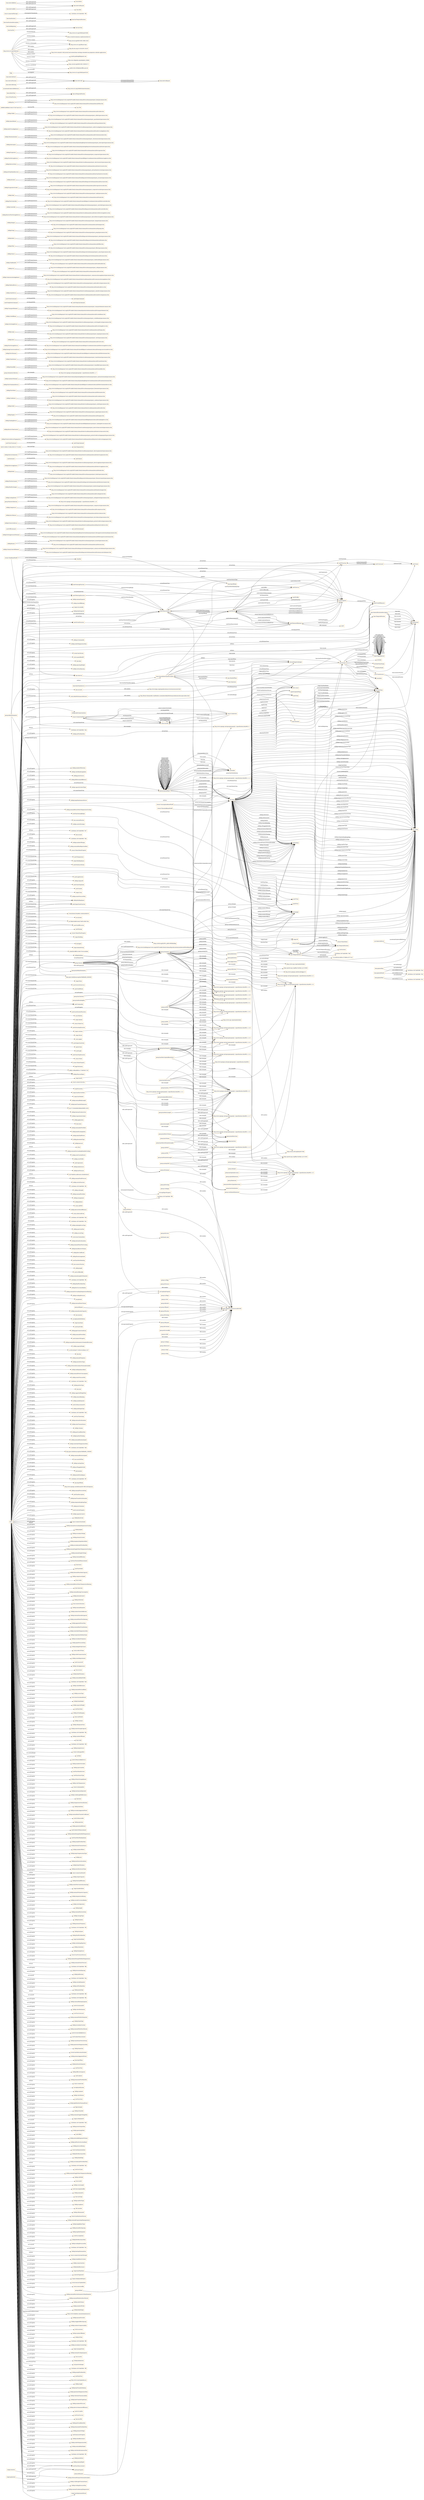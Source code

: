 digraph ar2dtool_diagram { 
rankdir=LR;
size="1501"
node [shape = rectangle, color="orange"]; "time:DateTimeInterval" "s4watr:ThresholdBasedTariff" "s4bldg:UnitaryControlElement" "s4bldg:Burner" "s4watr:WaterMeterProperty" "s4bldg:FireSuppressionTerminal" "saref:OnCommand" "s4city:KeyPerformanceIndicator" "saref:Temperature" "saref:SensingFunction" "s4agri:BuildingSpace" "s4bldg:ProtectiveDevice" "s4bldg:DuctSilencer" "s4bldg:Compressor" "geosp:FeatureCollection" "time:MonthOfYear" "time:TimePosition" "s4bldg:CoolingTower" "time:GeneralDateTimeDescription" "saref:MultiLevelState" "s4bldg:HeatExchanger" "time:DayOfWeek" "saref:Measurement" "saref:Time" "s4watr:Tariff" "saref:LightSwitch" "s4bldg:FlowInstrument" "saref:StartStopState" "saref:Smoke" "s4bldg:Boiler" "s4bldg:ElectricAppliance" "saref:Actuator" "s4agri:Crop" "s4watr:ConsumptionBasedTariff" "s4bldg:BuildingSpace" "s4bldg:ElectricGenerator" "time:TemporalUnit" "saref:OpenCloseFunction" "saref:OffCommand" "time:ProperInterval" "saref:StartCommand" "s4syst:ConnectionPoint" "s4bldg:ProtectiveDeviceTrippingUnit" "s4bldg:ElectricTimeControl" "saref:State" "s4bldg:ShadingDevice" "s4bldg:Engine" "s4bldg:Outlet" "s4bldg:Condenser" "s4bldg:FlowMeter" "saref:EventFunction" "s4bldg:FlowTreatmentDevice" "s4bldg:SanitaryTerminal" "wgs84:SpatialThing" "geosp:GeometryCollection" "s4bldg:Humidifier" "e7e5e2b3e42204a994114820e2650b7b" "s4bldg:Transformer" "s4watr:TimeBasedTariff" "s4bldg:FlowTerminal" "s4bldg:EnergyConversionDevice" "time:Instant" "s4bldg:FlowStorageDevice" "s4watr:WaterMeter" "s4bldg:Valve" "s4bldg:Lamp" "s4bldg:SwitchingDevice" "s4bldg:CooledBeam" "ssn:System" "4e7066e55dd8319e2d74bf21d58474bc" "s4bldg:TransportElement" "saref:OnOffFunction" "saref:Energy" "saref:StepUpCommand" "saref:OpenCommand" "s4watr:WaterFlowProperty" "s4bldg:SolarDevice" "saref:CloseCommand" "s4agri:Building" "foaf:Agent" "s4bldg:MedicalDevice" "s4agri:AnimalGroup" "a26ef2f01f9ff25103627f1910cd4b8a" "s4bldg:CommunicationAppliance" "time:TemporalDuration" "s4bldg:Coil" "s4bldg:TubeBundle" "s4bldg:Sensor" "s4bldg:Filter" "saref:StepDownCommand" "715c33955e2cdd0cc473dd0a12077a15" "s4bldg:Alarm" "time:Duration" "saref:Function" "saref:Device" "saref:Sensor" "saref:Task" "saref:FeatureOfInterest" "s4bldg:Pump" "http://purl.obolibrary.org/obo/TAXRANK_0000000" "time:TimeZone" "s4agri:Farm" "saref:SwitchOnService" "saref:Price" "saref:OnOffState" "s4agri:ID" "s4bldg:Damper" "saref:Property" "saref:Commodity" "time:GeneralDurationDescription" "geosp:SpatialObject" "s4bldg:ElectricFlowStorageDevice" "s4bldg:Controller" "s4syst:System" "s4bldg:FlowController" "saref:LevelControlFunction" "s4bldg:Tank" "sosa:Platform" "s4bldg:EvaporativeCooler" "s4agri:Animal" "s4watr:WaterUse" "saref:ActuatingFunction" "time:TemporalEntity" "saref:MeteringFunction" "s4bldg:Actuator" "s4agri:Parcel" "s4city:Agent" "saref:OpenCloseState" "s4bldg:AirToAirHeatRecovery" "saref:StopCommand" "geosp:Geometry" "s4bldg:ElectricMotor" "wgs84:Point" "cp:CadastralParcel" "s4syst:Connection" "s4bldg:Building" "saref:Profile" "time:TemporalPosition" "saref:Light" "s4bldg:FlowMovingDevice" "saref:StartStopFunction" "geosp:Feature" "s4watr:Water" "saref:Command" "s4watr:WaterProperty" "s4bldg:Evaporator" "saref:Service" "bigg:Patrimony" "s4bldg:Interceptor" "s4bldg:VibrationIsolator" "s4bldg:AudioVisualAppliance" "af8dfc1cf98a4f883cc1720d03dc7129" "s4bldg:SpaceHeater" "s4bldg:Chiller" "time:TRS" "time:Interval" "saref:UnitOfMeasure" "s4bldg:Fan" "s4bldg:PhysicalObject" "d488b32a66bbe213e41575457aec5218" "fa025140d5a7419bcc059131271b16b1" ; /*classes style*/
	"geosp:asGML" -> "geosp:hasSerialization" [ label = "rdfs:subPropertyOf" ];
	"geosp:asGML" -> "http://www.opengis.net/spec/geosparql/1.1/specification.html#B.1.2.4" [ label = "skos:example" ];
	"geosp:geoJSONLiteral" -> "http://www.opengis.net/spec/geosparql/1.1/specification.html#B.1.2.4" [ label = "skos:example" ];
	"geosp:geoJSONLiteral" -> "https://tools.ietf.org/html/rfc7946" [ label = "rdfs:seeAlso" ];
	"time:inDateTime" -> "time:inTemporalPosition" [ label = "rdfs:subPropertyOf" ];
	"s4bldg:SolarDevice" -> "http://www.buildingsmart-tech.org/ifc/IFC4/Add1/html/schema/ifcelectricaldomain/pset/pset_solardevicetypecommon.htm" [ label = "prov:hadPrimarySource" ];
	"s4bldg:SolarDevice" -> "http://www.buildingsmart-tech.org/ifc/IFC4/Add1/html/schema/ifcelectricaldomain/lexical/ifcsolardevicetypeenum.htm" [ label = "prov:hadPrimarySource" ];
	"geosp:Feature" -> "http://www.opengis.net/spec/geosparql/1.1/specification.html#B.1.1.2.9" [ label = "skos:example" ];
	"geosp:Feature" -> "http://www.opengis.net/spec/geosparql/1.1/specification.html#B.1.2.3" [ label = "skos:example" ];
	"geosp:Feature" -> "http://www.opengis.net/spec/geosparql/1.1/specification.html#B.1.2.2" [ label = "skos:example" ];
	"geosp:Feature" -> "http://www.opengis.net/spec/geosparql/1.1/specification.html#B.1.1.2.5" [ label = "skos:example" ];
	"geosp:Feature" -> "http://www.opengis.net/spec/geosparql/1.1/specification.html#B.1.1.2.8" [ label = "skos:example" ];
	"geosp:Feature" -> "http://www.opengis.net/spec/geosparql/1.1/specification.html#B.1.1.2.7" [ label = "skos:example" ];
	"geosp:Feature" -> "http://www.opengis.net/spec/geosparql/1.1/specification.html#B.1.1.2.4" [ label = "skos:example" ];
	"geosp:Feature" -> "http://www.opengis.net/spec/geosparql/1.1/specification.html#B.1.1.2.3" [ label = "skos:example" ];
	"geosp:Feature" -> "geosp:Geometry" [ label = "owl:disjointWith" ];
	"geosp:Feature" -> "http://www.opengis.net/spec/geosparql/1.1/specification.html#B.1.1.2.6" [ label = "skos:example" ];
	"geosp:Feature" -> "http://www.opengis.net/spec/geosparql/1.1/specification.html#B.1.2.4" [ label = "skos:example" ];
	"geosp:Feature" -> "http://www.opengis.net/spec/geosparql/1.1/specification.html#B.1.1.3.2" [ label = "skos:example" ];
	"geosp:Feature" -> "http://www.opengis.net/spec/geosparql/1.1/specification.html#B.1.1.3.3" [ label = "skos:example" ];
	"geosp:Feature" -> "http://www.opengis.net/spec/geosparql/1.1/specification.html#B.1.1.2.2" [ label = "skos:example" ];
	"geosp:Feature" -> "http://www.opengis.net/spec/geosparql/1.1/specification.html#B.1.1.2.1" [ label = "skos:example" ];
	"s4agri:receives" -> "saref:hasMeasurement" [ label = "rdfs:subPropertyOf" ];
	"geosp:hasMetricVolume" -> "http://www.opengis.net/spec/geosparql/1.1/specification.html#B.1.2.2" [ label = "skos:example" ];
	"geosp:hasMetricVolume" -> "geosp:hasMetricSize" [ label = "rdfs:subPropertyOf" ];
	"geosp:hasMetricVolume" -> "http://www.opengis.net/spec/geosparql/1.1/specification.html#B.1.1.2.9" [ label = "skos:example" ];
	"s4bldg:Building" -> "http://www.buildingsmart-tech.org/ifc/IFC4/Add1/html/schema/ifcproductextension/lexical/ifcbuilding.htm" [ label = "prov:hadPrimarySource" ];
	"s4bldg:Building" -> "https://w3id.org/ifc/IFC4_ADD1#IfcBuilding" [ label = "rdfs:seeAlso" ];
	"s4bldg:SanitaryTerminal" -> "http://www.buildingsmart-tech.org/ifc/IFC4/Add1/html/schema/ifcplumbingfireprotectiondomain/pset/pset_sanitaryterminaltypecommon.htm" [ label = "prov:hadPrimarySource" ];
	"s4bldg:SanitaryTerminal" -> "http://www.buildingsmart-tech.org/ifc/IFC4/Add1/html/schema/ifcplumbingfireprotectiondomain/lexical/ifcsanitaryterminal.htm" [ label = "prov:hadPrimarySource" ];
	"s4bldg:Filter" -> "http://www.buildingsmart-tech.org/ifc/IFC4/Add1/html/schema/ifchvacdomain/lexical/ifcfilter.htm" [ label = "prov:hadPrimarySource" ];
	"s4bldg:Filter" -> "http://www.buildingsmart-tech.org/ifc/IFC4/Add1/html/schema/ifchvacdomain/pset/pset_filtertypecommon.htm" [ label = "prov:hadPrimarySource" ];
	"s4syst:Connection" -> "s4syst:System" [ label = "owl:disjointWith" ];
	"s4syst:Connection" -> "s4syst:ConnectionPoint" [ label = "owl:disjointWith" ];
	"geosp:ehMeet" -> "http://dbpedia.org/resource/DE-9IM" [ label = "rdfs:seeAlso" ];
	"geosp:ehMeet" -> "geosp:sfTouches" [ label = "owl:equivalentProperty" ];
	"geosp:sfOverlaps" -> "http://dbpedia.org/resource/DE-9IM" [ label = "rdfs:seeAlso" ];
	"geosp:hasMetricSpatialResolution" -> "http://www.opengis.net/spec/geosparql/1.1/specification.html#B.1.2.2" [ label = "skos:example" ];
	"geosp:hasMetricSpatialResolution" -> "http://www.opengis.net/spec/geosparql/1.1/specification.html#B.1.1.2.6" [ label = "skos:example" ];
	"geosp:ehDisjoint" -> "http://dbpedia.org/resource/DE-9IM" [ label = "rdfs:seeAlso" ];
	"geosp:ehDisjoint" -> "geosp:sfDisjoint" [ label = "owl:equivalentProperty" ];
	"geosp:gmlLiteral" -> "http://www.opengis.net/spec/geosparql/1.1/specification.html#B.1.2.4" [ label = "skos:example" ];
	"geosp:gmlLiteral" -> "https://portal.ogc.org/files/?artifact_id=20509" [ label = "rdfs:seeAlso" ];
	"s4bldg:FlowTreatmentDevice" -> "http://www.buildingsmart-tech.org/ifc/IFC4/Add1/html/schema/ifcsharedbldgserviceelements/lexical/ifcflowtreatmentdevice.htm" [ label = "prov:hadPrimarySource" ];
	"s4bldg:FlowMovingDevice" -> "http://www.buildingsmart-tech.org/ifc/IFC4/Add1/html/schema/ifcsharedbldgserviceelements/lexical/ifcflowmovingdevice.htm" [ label = "prov:hadPrimarySource" ];
	"s4agri:hasID" -> "owl:topObjectProperty" [ label = "rdfs:subPropertyOf" ];
	"geosp:sfTouches" -> "http://dbpedia.org/resource/DE-9IM" [ label = "rdfs:seeAlso" ];
	"cp:nationalCadastralReference" -> "http://www.w3.org/2008/05/skos#notation" [ label = "rdfs:subPropertyOf" ];
	"geosp:hasMetricLength" -> "http://www.opengis.net/spec/geosparql/1.1/specification.html#B.1.2.2" [ label = "skos:example" ];
	"geosp:hasMetricLength" -> "geosp:hasMetricSize" [ label = "rdfs:subPropertyOf" ];
	"saref:StepDownCommand" -> "saref:StepUpCommand" [ label = "owl:disjointWith" ];
	"geosp:sfWithin" -> "http://dbpedia.org/resource/DE-9IM" [ label = "rdfs:seeAlso" ];
	"time:intervalStarts" -> "time:intervalIn" [ label = "rdfs:subPropertyOf" ];
	"geosp:hasCentroid" -> "geosp:hasGeometry" [ label = "rdfs:subPropertyOf" ];
	"geosp:hasCentroid" -> "http://www.opengis.net/spec/geosparql/1.1/specification.html#B.1.2.2" [ label = "skos:example" ];
	"time:intervalIn" -> "time:intervalEquals" [ label = "owl:propertyDisjointWith" ];
	"http://www.w3.org/2006/time" -> "http://orcid.org/0000-0002-3884-3420" [ label = "dcterms:creator" ];
	"http://www.w3.org/2006/time" -> "http://www.w3.org/TR/owl-time" [ label = "rdfs:seeAlso" ];
	"http://www.w3.org/2006/time" -> "http://dx.doi.org/10.3233/SW-150187" [ label = "rdfs:seeAlso" ];
	"http://www.w3.org/2006/time" -> "http://www.semantic-web-journal.net/content/time-ontology-extended-non-gregorian-calendar-applications" [ label = "rdfs:seeAlso" ];
	"http://www.w3.org/2006/time" -> "http://www.w3.org/TR/owl-time" [ label = "dcterms:isVersionOf" ];
	"http://www.w3.org/2006/time" -> "http://www.w3.org/2006/time#2016" [ label = "owl:versionIRI" ];
	"http://www.w3.org/2006/time" -> "mailto:panfeng66@gmail.com" [ label = "dcterms:creator" ];
	"http://www.w3.org/2006/time" -> "https://en.wikipedia.org/wiki/Jerry_Hobbs" [ label = "dcterms:creator" ];
	"http://www.w3.org/2006/time" -> "https://orcid.org/0000-0001-8269-8171" [ label = "dcterms:contributor" ];
	"http://www.w3.org/2006/time" -> "mailto:chris.little@metoffice.gov.uk" [ label = "dcterms:contributor" ];
	"http://www.w3.org/2006/time" -> "http://www.w3.org/2006/time#2006" [ label = "owl:priorVersion" ];
	"http://www.w3.org/2006/time" -> "https://creativecommons.org/licenses/by/4.0/" [ label = "dcterms:license" ];
	"s4agri:hasPlantDate" -> "owl:topDataProperty" [ label = "rdfs:subPropertyOf" ];
	"s4bldg:Sensor" -> "http://www.buildingsmart-tech.org/ifc/IFC4/Add1/html/schema/ifcbuildingcontrolsdomain/pset/pset_sensortypecommon.htm" [ label = "prov:hadPrimarySource" ];
	"s4bldg:Sensor" -> "http://www.buildingsmart-tech.org/ifc/IFC4/Add1/html/schema/ifcbuildingcontrolsdomain/lexical/ifcsensor.htm" [ label = "prov:hadPrimarySource" ];
	"s4city:KeyPerformanceIndicator" -> "http://fiware-datamodels.readthedocs.io/en/latest/KeyPerformanceIndicator/doc/spec/index.html" [ label = "rdfs:seeAlso" ];
	"s4bldg:SpaceHeater" -> "http://www.buildingsmart-tech.org/ifc/IFC4/Add1/html/schema/ifchvacdomain/pset/pset_spaceheatertypecommon.htm" [ label = "prov:hadPrimarySource" ];
	"s4bldg:SpaceHeater" -> "http://www.buildingsmart-tech.org/ifc/IFC4/Add1/html/schema/ifchvacdomain/lexical/ifcspaceheater.htm" [ label = "prov:hadPrimarySource" ];
	"s4bldg:AirToAirHeatRecovery" -> "http://www.buildingsmart-tech.org/ifc/IFC4/Add1/html/schema/ifchvacdomain/pset/pset_airtoairheatrecoverytypecommon.htm" [ label = "prov:hadPrimarySource" ];
	"s4bldg:AirToAirHeatRecovery" -> "http://www.buildingsmart-tech.org/ifc/IFC4/Add1/html/schema/ifchvacdomain/lexical/ifcairtoairheatrecovery.htm" [ label = "prov:hadPrimarySource" ];
	"s4bldg:ElectricGenerator" -> "http://www.buildingsmart-tech.org/ifc/IFC4/Add1/html/schema/ifcelectricaldomain/pset/pset_electricgeneratortypecommon.htm" [ label = "prov:hadPrimarySource" ];
	"s4bldg:ElectricGenerator" -> "http://www.buildingsmart-tech.org/ifc/IFC4/Add1/html/schema/ifcelectricaldomain/lexical/ifcelectricgenerator.htm" [ label = "prov:hadPrimarySource" ];
	"s4bldg:ProtectiveDevice" -> "http://www.buildingsmart-tech.org/ifc/IFC4/Add1/html/schema/ifcelectricaldomain/pset/pset_protectivedevicetypecommon.htm" [ label = "prov:hadPrimarySource" ];
	"s4bldg:ProtectiveDevice" -> "http://www.buildingsmart-tech.org/ifc/IFC4/Add1/html/schema/ifcelectricaldomain/lexical/ifcprotectivedevice.htm" [ label = "prov:hadPrimarySource" ];
	"s4bldg:Condenser" -> "http://www.buildingsmart-tech.org/ifc/IFC4/Add1/html/schema/ifchvacdomain/lexical/ifccondenser.htm" [ label = "prov:hadPrimarySource" ];
	"s4bldg:Condenser" -> "http://www.buildingsmart-tech.org/ifc/IFC4/Add1/html/schema/ifchvacdomain/pset/pset_condensertypecommon.htm" [ label = "prov:hadPrimarySource" ];
	"geosp:asDGGS" -> "http://www.opengis.net/spec/geosparql/1.1/specification.html#B.1.2.4" [ label = "skos:example" ];
	"geosp:asDGGS" -> "geosp:hasSerialization" [ label = "rdfs:subPropertyOf" ];
	"geosp:ehContains" -> "http://dbpedia.org/resource/DE-9IM" [ label = "rdfs:seeAlso" ];
	"geosp:sfDisjoint" -> "http://dbpedia.org/resource/DE-9IM" [ label = "rdfs:seeAlso" ];
	"s4bldg:Pump" -> "http://www.buildingsmart-tech.org/ifc/IFC4/Add1/html/schema/ifchvacdomain/lexical/ifcpump.htm" [ label = "prov:hadPrimarySource" ];
	"s4bldg:Pump" -> "http://www.buildingsmart-tech.org/ifc/IFC4/Add1/html/schema/ifchvacdomain/pset/pset_pumptypecommon.htm" [ label = "prov:hadPrimarySource" ];
	"s4bldg:CooledBeam" -> "http://www.buildingsmart-tech.org/ifc/IFC4/Add1/html/schema/ifchvacdomain/lexical/ifccooledbeam.htm" [ label = "prov:hadPrimarySource" ];
	"s4bldg:CooledBeam" -> "http://www.buildingsmart-tech.org/ifc/IFC4/Add1/html/schema/ifchvacdomain/pset/pset_cooledbeamtypecommon.htm" [ label = "prov:hadPrimarySource" ];
	"geosp:ehCoveredBy" -> "http://dbpedia.org/resource/DE-9IM" [ label = "rdfs:seeAlso" ];
	"saref:CloseCommand" -> "saref:OpenCommand" [ label = "owl:disjointWith" ];
	"geosp:rcc8dc" -> "http://dbpedia.org/resource/DE-9IM" [ label = "rdfs:seeAlso" ];
	"s4bldg:Valve" -> "http://www.buildingsmart-tech.org/ifc/IFC4/Add1/html/schema/ifchvacdomain/pset/pset_valvetypecommon.htm" [ label = "prov:hadPrimarySource" ];
	"s4bldg:Valve" -> "http://www.buildingsmart-tech.org/ifc/IFC4/Add1/html/schema/ifchvacdomain/lexical/ifcvalve.htm" [ label = "prov:hadPrimarySource" ];
	"geosp:hasSpatialAccuracy" -> "http://www.opengis.net/spec/geosparql/1.1/specification.html#B.1.2.3" [ label = "skos:example" ];
	"s4bldg:Chiller" -> "http://www.buildingsmart-tech.org/ifc/IFC4/Add1/html/schema/ifchvacdomain/lexical/ifcchiller.htm" [ label = "prov:hadPrimarySource" ];
	"s4bldg:Chiller" -> "http://www.buildingsmart-tech.org/ifc/IFC4/Add1/html/schema/ifchvacdomain/pset/pset_chillertypecommon.htm" [ label = "prov:hadPrimarySource" ];
	"geosp:rcc8ntpp" -> "http://dbpedia.org/resource/DE-9IM" [ label = "rdfs:seeAlso" ];
	"time:hasBeginning" -> "time:hasTime" [ label = "rdfs:subPropertyOf" ];
	"bigg:" -> "http://www.w3.org/2006/time#2016" [ label = "owl:imports" ];
	"s4bldg:ElectricTimeControl" -> "http://www.buildingsmart-tech.org/ifc/IFC4/Add1/html/schema/ifcelectricaldomain/pset/pset_electrictimecontroltypecommon.htm" [ label = "prov:hadPrimarySource" ];
	"s4bldg:ElectricTimeControl" -> "http://www.buildingsmart-tech.org/ifc/IFC4/Add1/html/schema/ifcelectricaldomain/lexical/ifcelectrictimecontrol.htm" [ label = "prov:hadPrimarySource" ];
	"time:hasDuration" -> "time:hasTemporalDuration" [ label = "rdfs:subPropertyOf" ];
	"s4bldg:Burner" -> "http://www.buildingsmart-tech.org/ifc/IFC4/Add1/html/schema/ifchvacdomain/pset/pset_burnertypecommon.htm" [ label = "prov:hadPrimarySource" ];
	"s4bldg:Burner" -> "http://www.buildingsmart-tech.org/ifc/IFC4/Add1/html/schema/ifchvacdomain/lexical/ifcburner.htm" [ label = "prov:hadPrimarySource" ];
	"geosp:asKML" -> "http://www.opengis.net/spec/geosparql/1.1/specification.html#B.1.2.4" [ label = "skos:example" ];
	"geosp:asKML" -> "geosp:hasSerialization" [ label = "rdfs:subPropertyOf" ];
	"geosp:asKML" -> "https://www.ogc.org/standards/kml" [ label = "rdfs:seeAlso" ];
	"s4bldg:Humidifier" -> "http://www.buildingsmart-tech.org/ifc/IFC4/Add1/html/schema/ifchvacdomain/pset/pset_humidifiertypecommon.htm" [ label = "prov:hadPrimarySource" ];
	"s4bldg:Humidifier" -> "http://www.buildingsmart-tech.org/ifc/IFC4/Add1/html/schema/ifchvacdomain/lexical/ifchumidifier.htm" [ label = "prov:hadPrimarySource" ];
	"geosp:sfContains" -> "http://dbpedia.org/resource/DE-9IM" [ label = "rdfs:seeAlso" ];
	"time:ProperInterval" -> "time:Instant" [ label = "owl:disjointWith" ];
	"s4bldg:CommunicationAppliance" -> "http://www.buildingsmart-tech.org/ifc/IFC4/Add1/html/schema/ifcelectricaldomain/pset/pset_communicationsappliancetypecommon.htm" [ label = "prov:hadPrimarySource" ];
	"s4bldg:CommunicationAppliance" -> "http://www.buildingsmart-tech.org/ifc/IFC4/Add1/html/schema/ifcelectricaldomain/lexical/ifccommunicationsappliance.htm" [ label = "prov:hadPrimarySource" ];
	"geosp:asWKT" -> "http://www.opengis.net/spec/geosparql/1.1/specification.html#B.1.1.2.3" [ label = "skos:example" ];
	"geosp:asWKT" -> "http://www.opengis.net/spec/geosparql/1.1/specification.html#B.1.2.2" [ label = "skos:example" ];
	"geosp:asWKT" -> "geosp:hasSerialization" [ label = "rdfs:subPropertyOf" ];
	"geosp:asWKT" -> "http://www.opengis.net/spec/geosparql/1.1/specification.html#B.1.1.2.2" [ label = "skos:example" ];
	"geosp:asWKT" -> "http://www.opengis.net/spec/geosparql/1.1/specification.html#B.1.1.3.3" [ label = "skos:example" ];
	"geosp:asWKT" -> "http://www.opengis.net/spec/geosparql/1.1/specification.html#B.1.1.2.8" [ label = "skos:example" ];
	"geosp:asWKT" -> "http://www.opengis.net/spec/geosparql/1.1/specification.html#B.1.1.2.5" [ label = "skos:example" ];
	"geosp:asWKT" -> "http://www.opengis.net/spec/geosparql/1.1/specification.html#B.1.1.2.4" [ label = "skos:example" ];
	"geosp:asWKT" -> "http://www.opengis.net/spec/geosparql/1.1/specification.html#B.1.1.3.2" [ label = "skos:example" ];
	"geosp:asWKT" -> "http://www.opengis.net/spec/geosparql/1.1/specification.html#B.1.1.3.1" [ label = "skos:example" ];
	"geosp:asWKT" -> "http://www.opengis.net/spec/geosparql/1.1/specification.html#B.1.1.2.6" [ label = "skos:example" ];
	"geosp:asWKT" -> "http://www.opengis.net/spec/geosparql/1.1/specification.html#B.2.2.4" [ label = "skos:example" ];
	"geosp:asWKT" -> "http://www.opengis.net/spec/geosparql/1.1/specification.html#B.2.1" [ label = "skos:example" ];
	"geosp:asGeoJSON" -> "http://www.opengis.net/spec/geosparql/1.1/specification.html#B.1.2.4" [ label = "skos:example" ];
	"geosp:asGeoJSON" -> "geosp:hasSerialization" [ label = "rdfs:subPropertyOf" ];
	"geosp:asGeoJSON" -> "https://tools.ietf.org/html/rfc7946" [ label = "rdfs:seeAlso" ];
	"geosp:sfIntersects" -> "http://dbpedia.org/resource/DE-9IM" [ label = "rdfs:seeAlso" ];
	"s4agri:generates" -> "saref:hasProperty" [ label = "rdfs:subPropertyOf" ];
	"geosp:hasSpatialResolution" -> "http://www.opengis.net/spec/geosparql/1.1/specification.html#B.1.2.2" [ label = "skos:example" ];
	"s4bldg:Transformer" -> "http://www.buildingsmart-tech.org/ifc/IFC4/Add1/html/schema/ifcelectricaldomain/pset/pset_transformertypecommon.htm" [ label = "prov:hadPrimarySource" ];
	"s4bldg:Transformer" -> "http://www.buildingsmart-tech.org/ifc/IFC4/Add1/html/schema/ifcelectricaldomain/lexical/ifctransformer.htm" [ label = "prov:hadPrimarySource" ];
	"geosp:ehOverlap" -> "http://dbpedia.org/resource/DE-9IM" [ label = "rdfs:seeAlso" ];
	"geosp:FeatureCollection" -> "http://www.opengis.net/spec/geosparql/1.1/specification.html#B.1.1.6" [ label = "skos:example" ];
	"s4bldg:FlowStorageDevice" -> "http://www.buildingsmart-tech.org/ifc/IFC4/Add1/html/schema/ifcsharedbldgserviceelements/lexical/ifcflowstoragedevice.htm" [ label = "prov:hadPrimarySource" ];
	"geosp:rcc8po" -> "http://dbpedia.org/resource/DE-9IM" [ label = "rdfs:seeAlso" ];
	"time:intervalFinishes" -> "time:intervalIn" [ label = "rdfs:subPropertyOf" ];
	"s4bldg:Controller" -> "http://www.buildingsmart-tech.org/ifc/IFC4/Add1/html/schema/ifcbuildingcontrolsdomain/pset/pset_controllertypecommon.htm" [ label = "prov:hadPrimarySource" ];
	"s4bldg:Controller" -> "http://www.buildingsmart-tech.org/ifc/IFC4/Add1/html/schema/ifcbuildingcontrolsdomain/lexical/ifccontroller.htm" [ label = "prov:hadPrimarySource" ];
	"geosp:hasMetricArea" -> "http://www.opengis.net/spec/geosparql/1.1/specification.html#B.1.1.2.3" [ label = "skos:example" ];
	"geosp:hasMetricArea" -> "geosp:hasMetricSize" [ label = "rdfs:subPropertyOf" ];
	"geosp:hasMetricArea" -> "http://www.opengis.net/spec/geosparql/1.1/specification.html#B.1.1.2.9" [ label = "skos:example" ];
	"geosp:hasMetricArea" -> "http://www.opengis.net/spec/geosparql/1.1/specification.html#B.1.2.2" [ label = "skos:example" ];
	"geosp:hasMetricArea" -> "http://www.opengis.net/spec/geosparql/1.1/specification.html#B.1.1.3.3" [ label = "skos:example" ];
	"time:hasEnd" -> "time:hasTime" [ label = "rdfs:subPropertyOf" ];
	"saref:FeatureOfInterest" -> "saref:" [ label = "rdfs:comment" ];
	"s4syst:connectsSystem" -> "-5e50de4e:1847da85066:-7ff6" [ label = "owl:propertyChainAxiom" ];
	"geosp:Geometry" -> "http://www.opengis.net/spec/geosparql/1.1/specification.html#B.1.1.2.2" [ label = "skos:example" ];
	"geosp:Geometry" -> "http://www.opengis.net/spec/geosparql/1.1/specification.html#B.1.1.2.3" [ label = "skos:example" ];
	"geosp:Geometry" -> "http://www.opengis.net/spec/geosparql/1.1/specification.html#B.1.1.2.4" [ label = "skos:example" ];
	"geosp:Geometry" -> "http://www.opengis.net/spec/geosparql/1.1/specification.html#B.1.1.3.1" [ label = "skos:example" ];
	"geosp:Geometry" -> "http://www.opengis.net/spec/geosparql/1.1/specification.html#B.1.1.2.5" [ label = "skos:example" ];
	"geosp:Geometry" -> "http://www.opengis.net/spec/geosparql/1.1/specification.html#B.1.1.2.6" [ label = "skos:example" ];
	"geosp:Geometry" -> "http://www.opengis.net/spec/geosparql/1.1/specification.html#B.1.1.3.2" [ label = "skos:example" ];
	"geosp:Geometry" -> "http://www.opengis.net/spec/geosparql/1.1/specification.html#B.1.1.3.3" [ label = "skos:example" ];
	"geosp:Geometry" -> "http://www.opengis.net/spec/geosparql/1.1/specification.html#B.1.1.2.8" [ label = "skos:example" ];
	"geosp:Geometry" -> "http://www.opengis.net/spec/geosparql/1.1/specification.html#B.1.2.2" [ label = "skos:example" ];
	"geosp:Geometry" -> "http://www.opengis.net/spec/geosparql/1.1/specification.html#B.1.2.3" [ label = "skos:example" ];
	"geosp:Geometry" -> "http://www.opengis.net/spec/geosparql/1.1/specification.html#B.1.2.4" [ label = "skos:example" ];
	"saref:Actuator" -> "saref:Sensor" [ label = "owl:disjointWith" ];
	"s4syst:connectedThrough" -> "-5e50de4e:1847da85066:-7ff8" [ label = "owl:propertyChainAxiom" ];
	"s4bldg:FlowController" -> "http://www.buildingsmart-tech.org/ifc/IFC4/Add1/html/schema/ifcsharedbldgserviceelements/lexical/ifcflowcontroller.htm" [ label = "prov:hadPrimarySource" ];
	"s4bldg:ShadingDevice" -> "http://www.buildingsmart-tech.org/ifc/IFC4/Add1/html/schema/ifcsharedbldgelements/lexical/ifcshadingdevice.htm" [ label = "prov:hadPrimarySource" ];
	"s4bldg:ShadingDevice" -> "http://www.buildingsmart-tech.org/ifc/IFC4/Add1/html/schema/ifcsharedbldgelements/pset/pset_shadingdevicecommon.htm" [ label = "prov:hadPrimarySource" ];
	"wgs84:location" -> "foaf:based_near" [ label = "rdfs:subPropertyOf" ];
	"s4bldg:Lamp" -> "http://www.buildingsmart-tech.org/ifc/IFC4/Add1/html/schema/ifcelectricaldomain/lexical/ifclamp.htm" [ label = "prov:hadPrimarySource" ];
	"s4bldg:Lamp" -> "http://www.buildingsmart-tech.org/ifc/IFC4/Add1/html/schema/ifcelectricaldomain/pset/pset_lamptypecommon.htm" [ label = "prov:hadPrimarySource" ];
	"geosp:wktLiteral" -> "http://www.opengis.net/spec/geosparql/1.1/specification.html#B.2.2.2" [ label = "skos:example" ];
	"geosp:wktLiteral" -> "https://portal.ogc.org/files/?artifact_id=25355" [ label = "rdfs:seeAlso" ];
	"geosp:rcc8eq" -> "http://dbpedia.org/resource/DE-9IM" [ label = "rdfs:seeAlso" ];
	"time:generalDay" -> "-5e50de4e:1847da85066:-7fe4" [ label = "owl:withRestrictions" ];
	"time:generalDay" -> "xsd:string" [ label = "owl:onDatatype" ];
	"s4bldg:Alarm" -> "http://www.buildingsmart-tech.org/ifc/IFC4/Add1/html/schema/ifcbuildingcontrolsdomain/pset/pset_alarmtypecommon.htm" [ label = "prov:hadPrimarySource" ];
	"s4bldg:Alarm" -> "http://www.buildingsmart-tech.org/ifc/IFC4/Add1/html/schema/ifcbuildingcontrolsdomain/lexical/ifcalarm.htm" [ label = "prov:hadPrimarySource" ];
	"s4bldg:Outlet" -> "http://www.buildingsmart-tech.org/ifc/IFC4/Add1/html/schema/ifcelectricaldomain/pset/pset_outlettypecommon.htm" [ label = "prov:hadPrimarySource" ];
	"s4bldg:Outlet" -> "http://www.buildingsmart-tech.org/ifc/IFC4/Add1/html/schema/ifcelectricaldomain/lexical/ifcoutlet.htm" [ label = "prov:hadPrimarySource" ];
	"time:Instant" -> "time:ProperInterval" [ label = "owl:disjointWith" ];
	"geosp:isEmpty" -> "http://www.opengis.net/spec/geosparql/1.1/specification.html#B.1.2.3" [ label = "skos:example" ];
	"s4bldg:ProtectiveDeviceTrippingUnit" -> "http://www.buildingsmart-tech.org/ifc/IFC4/Add1/html/schema/ifcelectricaldomain/pset/pset_protectivedevicetrippingunittypecommon.htm" [ label = "prov:hadPrimarySource" ];
	"s4bldg:ProtectiveDeviceTrippingUnit" -> "http://www.buildingsmart-tech.org/ifc/IFC4/Add1/html/schema/ifcelectricaldomain/lexical/ifcprotectivedevicetrippingunit.htm" [ label = "prov:hadPrimarySource" ];
	"s4bldg:MedicalDevice" -> "http://www.buildingsmart-tech.org/ifc/IFC4/Add1/html/schema/ifchvacdomain/pset/pset_medicaldevicetypecommon.htm" [ label = "prov:hadPrimarySource" ];
	"s4bldg:MedicalDevice" -> "http://www.buildingsmart-tech.org/ifc/IFC4/Add1/html/schema/ifchvacdomain/lexical/ifcmedicaldevice.htm" [ label = "prov:hadPrimarySource" ];
	"geosp:defaultGeometry" -> "http://www.opengis.net/spec/geosparql/1.1/specification.html#B.2.1" [ label = "skos:example" ];
	"geosp:defaultGeometry" -> "geosp:hasGeometry" [ label = "rdfs:subPropertyOf" ];
	"geosp:defaultGeometry" -> "http://www.opengis.net/spec/geosparql/1.1/specification.html#B.1.2.2" [ label = "skos:example" ];
	"geosp:defaultGeometry" -> "geosp:hasDefaultGeometry" [ label = "owl:equivalentProperty" ];
	"time:generalMonth" -> "-5e50de4e:1847da85066:-7fe3" [ label = "owl:withRestrictions" ];
	"time:generalMonth" -> "xsd:string" [ label = "owl:onDatatype" ];
	"geosp:dggsLiteral" -> "http://www.opengis.net/spec/geosparql/1.1/specification.html#B.1.2.4" [ label = "skos:example" ];
	"geosp:dggsLiteral" -> "http://www.opengis.net/doc/AS/dggs/2.0" [ label = "rdfs:seeAlso" ];
	"geosp:hasSerialization" -> "http://www.opengis.net/spec/geosparql/1.1/specification.html#B.1.2.3" [ label = "skos:example" ];
	"s4bldg:Compressor" -> "http://www.buildingsmart-tech.org/ifc/IFC4/Add1/html/schema/ifchvacdomain/pset/pset_compressortypecommon.htm" [ label = "prov:hadPrimarySource" ];
	"s4bldg:Compressor" -> "http://www.buildingsmart-tech.org/ifc/IFC4/Add1/html/schema/ifchvacdomain/lexical/ifccompressor.htm" [ label = "prov:hadPrimarySource" ];
	"geosp:hasGeometry" -> "http://www.opengis.net/spec/geosparql/1.1/specification.html#B.1.1.2.3" [ label = "skos:example" ];
	"geosp:hasGeometry" -> "http://www.opengis.net/spec/geosparql/1.1/specification.html#B.1.1.2.6" [ label = "skos:example" ];
	"geosp:hasGeometry" -> "http://www.opengis.net/spec/geosparql/1.1/specification.html#B.1.2.3" [ label = "skos:example" ];
	"geosp:hasGeometry" -> "http://www.opengis.net/spec/geosparql/1.1/specification.html#B.1.2.4" [ label = "skos:example" ];
	"geosp:hasGeometry" -> "http://www.opengis.net/spec/geosparql/1.1/specification.html#B.1.1.3.2" [ label = "skos:example" ];
	"geosp:hasGeometry" -> "http://www.opengis.net/spec/geosparql/1.1/specification.html#B.1.2.2" [ label = "skos:example" ];
	"geosp:hasGeometry" -> "http://www.opengis.net/spec/geosparql/1.1/specification.html#B.1.1.2.4" [ label = "skos:example" ];
	"geosp:hasGeometry" -> "http://www.opengis.net/spec/geosparql/1.1/specification.html#B.1.1.2.5" [ label = "skos:example" ];
	"geosp:hasGeometry" -> "http://www.opengis.net/spec/geosparql/1.1/specification.html#B.1.1.2.8" [ label = "skos:example" ];
	"geosp:hasGeometry" -> "http://www.opengis.net/spec/geosparql/1.1/specification.html#B.2" [ label = "skos:example" ];
	"geosp:hasGeometry" -> "http://www.opengis.net/spec/geosparql/1.1/specification.html#B.1.1.2.2" [ label = "skos:example" ];
	"geosp:hasGeometry" -> "http://www.opengis.net/spec/geosparql/1.1/specification.html#B.1.1.3.3" [ label = "skos:example" ];
	"geosp:hasArea" -> "http://www.opengis.net/spec/geosparql/1.1/specification.html#B.1.2.2" [ label = "skos:example" ];
	"geosp:hasArea" -> "http://www.opengis.net/spec/geosparql/1.1/specification.html#B.1.1.2.4" [ label = "skos:example" ];
	"geosp:hasArea" -> "geosp:hasSize" [ label = "rdfs:subPropertyOf" ];
	"s4bldg:CoolingTower" -> "http://www.buildingsmart-tech.org/ifc/IFC4/Add1/html/schema/ifchvacdomain/lexical/ifccoolingtower.htm" [ label = "prov:hadPrimarySource" ];
	"s4bldg:CoolingTower" -> "http://www.buildingsmart-tech.org/ifc/IFC4/Add1/html/schema/ifchvacdomain/pset/pset_coolingtowertypecommon.htm" [ label = "prov:hadPrimarySource" ];
	"s4bldg:ElectricAppliance" -> "http://www.buildingsmart-tech.org/ifc/IFC4/Add1/html/schema/ifcelectricaldomain/pset/pset_electricappliancetypecommon.htm" [ label = "prov:hadPrimarySource" ];
	"s4bldg:ElectricAppliance" -> "http://www.buildingsmart-tech.org/ifc/IFC4/Add1/html/schema/ifcelectricaldomain/lexical/ifcelectricappliance.htm" [ label = "prov:hadPrimarySource" ];
	"time:seconds" -> "http://www.bipm.org/en/publications/si-brochure/second.html" [ label = "rdfs:seeAlso" ];
	"s4bldg:HeatExchanger" -> "http://www.buildingsmart-tech.org/ifc/IFC4/Add1/html/schema/ifchvacdomain/pset/pset_heatexchangertypecommon.htm" [ label = "prov:hadPrimarySource" ];
	"s4bldg:HeatExchanger" -> "http://www.buildingsmart-tech.org/ifc/IFC4/Add1/html/schema/ifchvacdomain/lexical/ifcheatexchanger.htm" [ label = "prov:hadPrimarySource" ];
	"geosp:rcc8ntppi" -> "http://dbpedia.org/resource/DE-9IM" [ label = "rdfs:seeAlso" ];
	"geosp:hasPerimeterLength" -> "http://www.opengis.net/spec/geosparql/1.1/specification.html#B.1.1.1.2" [ label = "skos:example" ];
	"geosp:hasPerimeterLength" -> "geosp:hasSize" [ label = "rdfs:subPropertyOf" ];
	"saref:OffCommand" -> "saref:OnCommand" [ label = "owl:disjointWith" ];
	"time:hasDurationDescription" -> "time:hasTemporalDuration" [ label = "rdfs:subPropertyOf" ];
	"geosp:kmlLiteral" -> "http://www.opengis.net/spec/geosparql/1.1/specification.html#B.1.2.4" [ label = "skos:example" ];
	"geosp:kmlLiteral" -> "https://www.ogc.org/standards/kml/" [ label = "rdfs:seeAlso" ];
	"geosp:hasDefaultGeometry" -> "geosp:hasGeometry" [ label = "rdfs:subPropertyOf" ];
	"time:intervalBefore" -> "time:intervalDisjoint" [ label = "rdfs:subPropertyOf" ];
	"time:intervalBefore" -> "time:before" [ label = "rdfs:subPropertyOf" ];
	"geosp:hasMetricSpatialAccuracy" -> "http://www.opengis.net/spec/geosparql/1.1/specification.html#B.1.2.3" [ label = "skos:example" ];
	"s4bldg:AudioVisualAppliance" -> "http://www.buildingsmart-tech.org/ifc/IFC4/Add1/html/schema/ifcelectricaldomain/pset/pset_audiovisualappliancetypecommon.htm" [ label = "prov:hadPrimarySource" ];
	"s4bldg:AudioVisualAppliance" -> "http://www.buildingsmart-tech.org/ifc/IFC4/Add1/html/schema/ifcelectricaldomain/lexical/ifcaudiovisualappliance.htm" [ label = "prov:hadPrimarySource" ];
	"s4bldg:FlowInstrument" -> "http://www.buildingsmart-tech.org/ifc/IFC4/Add1/html/schema/ifcbuildingcontrolsdomain/pset/pset_flowinstrumenttypecommon.htm" [ label = "prov:hadPrimarySource" ];
	"s4bldg:FlowInstrument" -> "http://www.buildingsmart-tech.org/ifc/IFC4/Add1/html/schema/ifcbuildingcontrolsdomain/lexical/ifcflowinstrument.htm" [ label = "prov:hadPrimarySource" ];
	"time:intervalEquals" -> "time:intervalIn" [ label = "owl:propertyDisjointWith" ];
	"geosp:spatialDimension" -> "http://www.opengis.net/spec/geosparql/1.1/specification.html#B.1.2.3" [ label = "skos:example" ];
	"geosp:ehEquals" -> "http://dbpedia.org/resource/DE-9IM" [ label = "rdfs:seeAlso" ];
	"geosp:ehEquals" -> "geosp:sfEquals" [ label = "owl:equivalentProperty" ];
	"s4bldg:VibrationIsolator" -> "http://www.buildingsmart-tech.org/ifc/IFC4/Add1/html/schema/ifchvacdomain/lexical/ifcvibrationisolator.htm" [ label = "prov:hadPrimarySource" ];
	"s4bldg:VibrationIsolator" -> "http://www.buildingsmart-tech.org/ifc/IFC4/Add1/html/schema/ifchvacdomain/pset/pset_vibrationisolatortypecommon.htm" [ label = "prov:hadPrimarySource" ];
	"geosp:isSimple" -> "http://www.opengis.net/spec/geosparql/1.1/specification.html#B.1.2.3" [ label = "skos:example" ];
	"geosp:isSimple" -> "https://portal.ogc.org/files/?artifact_id=25355" [ label = "rdfs:seeAlso" ];
	"geosp:hasVolume" -> "http://www.opengis.net/spec/geosparql/1.1/specification.html#B.1.2.2" [ label = "skos:example" ];
	"geosp:hasVolume" -> "geosp:hasSize" [ label = "rdfs:subPropertyOf" ];
	"geosp:ehCovers" -> "http://dbpedia.org/resource/DE-9IM" [ label = "rdfs:seeAlso" ];
	"geosp:dimension" -> "http://www.opengis.net/spec/geosparql/1.1/specification.html#B.1.2.3" [ label = "skos:example" ];
	"s4bldg:Actuator" -> "http://www.buildingsmart-tech.org/ifc/IFC4/Add1/html/schema/ifcbuildingcontrolsdomain/pset/pset_actuatortypecommon.htm" [ label = "prov:hadPrimarySource" ];
	"s4bldg:Actuator" -> "http://www.buildingsmart-tech.org/ifc/IFC4/Add1/html/schema/ifcbuildingcontrolsdomain/lexical/ifcactuator.htm" [ label = "prov:hadPrimarySource" ];
	"s4bldg:DuctSilencer" -> "http://www.buildingsmart-tech.org/ifc/IFC4/Add1/html/schema/ifchvacdomain/lexical/ifcductsilencer.htm" [ label = "prov:hadPrimarySource" ];
	"s4bldg:DuctSilencer" -> "http://www.buildingsmart-tech.org/ifc/IFC4/Add1/html/schema/ifchvacdomain/pset/pset_ductsilencertypecommon.htm" [ label = "prov:hadPrimarySource" ];
	"geosp:rcc8tpp" -> "http://dbpedia.org/resource/DE-9IM" [ label = "rdfs:seeAlso" ];
	"s4bldg:Evaporator" -> "http://www.buildingsmart-tech.org/ifc/IFC4/Add1/html/schema/ifchvacdomain/lexical/ifcevaporator.htm" [ label = "prov:hadPrimarySource" ];
	"s4bldg:Evaporator" -> "http://www.buildingsmart-tech.org/ifc/IFC4/Add1/html/schema/ifchvacdomain/pset/pset_evaporatortypecommon.htm" [ label = "prov:hadPrimarySource" ];
	"s4bldg:Coil" -> "http://www.buildingsmart-tech.org/ifc/IFC4/Add1/html/schema/ifchvacdomain/pset/pset_coiltypecommon.htm" [ label = "prov:hadPrimarySource" ];
	"s4bldg:Coil" -> "http://www.buildingsmart-tech.org/ifc/IFC4/Add1/html/schema/ifchvacdomain/lexical/ifccoil.htm" [ label = "prov:hadPrimarySource" ];
	"geosp:sfCrosses" -> "http://dbpedia.org/resource/DE-9IM" [ label = "rdfs:seeAlso" ];
	"s4bldg:FireSuppressionTerminal" -> "http://www.buildingsmart-tech.org/ifc/IFC4/Add1/html/schema/ifcplumbingfireprotectiondomain/pset/pset_firesuppressionterminaltypecommon.htm" [ label = "prov:hadPrimarySource" ];
	"s4bldg:FireSuppressionTerminal" -> "http://www.buildingsmart-tech.org/ifc/IFC4/Add1/html/schema/ifcplumbingfireprotectiondomain/lexical/ifcfiresuppressionterminal.htm" [ label = "prov:hadPrimarySource" ];
	"saref:StartCommand" -> "saref:StopCommand" [ label = "owl:disjointWith" ];
	"geosp:coordinateDimension" -> "http://www.opengis.net/spec/geosparql/1.1/specification.html#B.1.2.3" [ label = "skos:example" ];
	"geosp:GeometryCollection" -> "http://www.opengis.net/spec/geosparql/1.1/specification.html#B.1.1.7" [ label = "skos:example" ];
	"geosp:SpatialObject" -> "http://www.opengis.net/spec/geosparql/1.1/specification.html#B.1.1.1.1" [ label = "skos:example" ];
	"geosp:SpatialObject" -> "http://www.opengis.net/spec/geosparql/1.1/specification.html#B.1.1.1.2" [ label = "skos:example" ];
	"geosp:sfEquals" -> "http://dbpedia.org/resource/DE-9IM" [ label = "rdfs:seeAlso" ];
	"geosp:hasLength" -> "http://www.opengis.net/spec/geosparql/1.1/specification.html#B.1.2.2" [ label = "skos:example" ];
	"geosp:hasLength" -> "http://www.opengis.net/spec/geosparql/1.1/specification.html#B.1.1.2.7" [ label = "skos:example" ];
	"geosp:hasLength" -> "geosp:hasSize" [ label = "rdfs:subPropertyOf" ];
	"s4bldg:EvaporativeCooler" -> "http://www.buildingsmart-tech.org/ifc/IFC4/Add1/html/schema/ifchvacdomain/lexical/ifcevaporativecooler.htm" [ label = "prov:hadPrimarySource" ];
	"s4bldg:EvaporativeCooler" -> "http://www.buildingsmart-tech.org/ifc/IFC4/Add1/html/schema/ifchvacdomain/pset/pset_evaporativecoolertypecommon.htm" [ label = "prov:hadPrimarySource" ];
	"s4bldg:FlowMeter" -> "http://www.buildingsmart-tech.org/ifc/IFC4/Add1/html/schema/ifchvacdomain/pset/pset_flowmetertypecommon.htm" [ label = "prov:hadPrimarySource" ];
	"s4bldg:FlowMeter" -> "http://www.buildingsmart-tech.org/ifc/IFC4/Add1/html/schema/ifchvacdomain/lexical/ifcflowmeter.htm" [ label = "prov:hadPrimarySource" ];
	"s4bldg:TubeBundle" -> "http://www.buildingsmart-tech.org/ifc/IFC4/Add1/html/schema/ifchvacdomain/pset/pset_tubebundletypecommon.htm" [ label = "prov:hadPrimarySource" ];
	"s4bldg:TubeBundle" -> "http://www.buildingsmart-tech.org/ifc/IFC4/Add1/html/schema/ifchvacdomain/lexical/ifctubebundle.htm" [ label = "prov:hadPrimarySource" ];
	"saref:Measurement" -> "saref:UnitOfMeasure" [ label = "owl:disjointWith" ];
	"saref:Measurement" -> "saref:Property" [ label = "owl:disjointWith" ];
	"time:TemporalEntity" -> "715c33955e2cdd0cc473dd0a12077a15" [ label = "owl:equivalentClass" ];
	"time:TemporalEntity" -> "-5e50de4e:1847da85066:-7fe8" [ label = "owl:unionOf" ];
	"geosp:rcc8tppi" -> "http://dbpedia.org/resource/DE-9IM" [ label = "rdfs:seeAlso" ];
	"geosp:hasMetricPerimeterLength" -> "http://www.opengis.net/spec/geosparql/1.1/specification.html#B.1.1.1.2" [ label = "skos:example" ];
	"geosp:hasMetricPerimeterLength" -> "geosp:hasMetricSize" [ label = "rdfs:subPropertyOf" ];
	"s4syst:ConnectionPoint" -> "s4syst:System" [ label = "owl:disjointWith" ];
	"time:intervalDuring" -> "time:intervalIn" [ label = "rdfs:subPropertyOf" ];
	"time:inTimePosition" -> "time:inTemporalPosition" [ label = "rdfs:subPropertyOf" ];
	"s4bldg:Damper" -> "http://www.buildingsmart-tech.org/ifc/IFC4/Add1/html/schema/ifchvacdomain/pset/pset_dampertypecommon.htm" [ label = "prov:hadPrimarySource" ];
	"s4bldg:Damper" -> "http://www.buildingsmart-tech.org/ifc/IFC4/Add1/html/schema/ifchvacdomain/lexical/ifcdamper.htm" [ label = "prov:hadPrimarySource" ];
	"s4bldg:TransportElement" -> "http://www.buildingsmart-tech.org/ifc/IFC4/Add1/html/schema/ifcproductextension/pset/pset_transportelementcommon.htm" [ label = "prov:hadPrimarySource" ];
	"s4bldg:TransportElement" -> "http://www.buildingsmart-tech.org/ifc/IFC4/Add1/html/schema/ifcproductextension/lexical/ifctransportelement.htm" [ label = "prov:hadPrimarySource" ];
	"s4bldg:ElectricMotor" -> "http://www.buildingsmart-tech.org/ifc/IFC4/Add1/html/schema/ifcelectricaldomain/pset/pset_electricmotortypecommon.htm" [ label = "prov:hadPrimarySource" ];
	"s4bldg:ElectricMotor" -> "http://www.buildingsmart-tech.org/ifc/IFC4/Add1/html/schema/ifcelectricaldomain/lexical/ifcelectricmotor.htm" [ label = "prov:hadPrimarySource" ];
	"s4bldg:Fan" -> "http://www.buildingsmart-tech.org/ifc/IFC4/Add1/html/schema/ifchvacdomain/pset/pset_fantypecommon.htm" [ label = "prov:hadPrimarySource" ];
	"s4bldg:Fan" -> "http://www.buildingsmart-tech.org/ifc/IFC4/Add1/html/schema/ifchvacdomain/lexical/ifcfan.htm" [ label = "prov:hadPrimarySource" ];
	"saref:Property" -> "saref:UnitOfMeasure" [ label = "owl:disjointWith" ];
	"s4bldg:Boiler" -> "http://www.buildingsmart-tech.org/ifc/IFC4/Add1/html/schema/ifchvacdomain/lexical/ifcboiler.htm" [ label = "prov:hadPrimarySource" ];
	"s4bldg:Boiler" -> "http://www.buildingsmart-tech.org/ifc/IFC4/Add1/html/schema/ifchvacdomain/pset/pset_boilertypecommon.htm" [ label = "prov:hadPrimarySource" ];
	"geosp:rcc8ec" -> "http://dbpedia.org/resource/DE-9IM" [ label = "rdfs:seeAlso" ];
	"s4agri:hasHarvestDate" -> "owl:topDataProperty" [ label = "rdfs:subPropertyOf" ];
	"time:intervalAfter" -> "time:after" [ label = "rdfs:subPropertyOf" ];
	"time:intervalAfter" -> "time:intervalDisjoint" [ label = "rdfs:subPropertyOf" ];
	"s4bldg:FlowTerminal" -> "http://www.buildingsmart-tech.org/ifc/IFC4/Add1/html/schema/ifcsharedbldgserviceelements/lexical/ifcflowterminal.htm" [ label = "prov:hadPrimarySource" ];
	"s4bldg:EnergyConversionDevice" -> "http://www.buildingsmart-tech.org/ifc/IFC4/Add1/html/schema/ifcsharedbldgserviceelements/lexical/ifcenergyconversiondevice.htm" [ label = "prov:hadPrimarySource" ];
	"s4bldg:UnitaryControlElement" -> "http://www.buildingsmart-tech.org/ifc/IFC4/Add1/html/schema/ifcbuildingcontrolsdomain/pset/pset_unitarycontrolelementtypecommon.htm" [ label = "prov:hadPrimarySource" ];
	"s4bldg:UnitaryControlElement" -> "http://www.buildingsmart-tech.org/ifc/IFC4/Add1/html/schema/ifcbuildingcontrolsdomain/lexical/ifcunitarycontrolelement.htm" [ label = "prov:hadPrimarySource" ];
	"s4bldg:SwitchingDevice" -> "http://www.buildingsmart-tech.org/ifc/IFC4/Add1/html/schema/ifcelectricaldomain/pset/pset_switchingdevicetypecommon.htm" [ label = "prov:hadPrimarySource" ];
	"s4bldg:SwitchingDevice" -> "http://www.buildingsmart-tech.org/ifc/IFC4/Add1/html/schema/ifcelectricaldomain/lexical/ifcswitchingdevice.htm" [ label = "prov:hadPrimarySource" ];
	"geosp:hasBoundingBox" -> "http://www.opengis.net/spec/geosparql/1.1/specification.html#B.1.2.2" [ label = "skos:example" ];
	"geosp:hasBoundingBox" -> "geosp:hasGeometry" [ label = "rdfs:subPropertyOf" ];
	"s4bldg:ElectricFlowStorageDevice" -> "http://www.buildingsmart-tech.org/ifc/IFC4/Add1/html/schema/ifcelectricaldomain/lexical/ifcelectricflowstoragedevice.htm" [ label = "prov:hadPrimarySource" ];
	"s4bldg:ElectricFlowStorageDevice" -> "http://www.buildingsmart-tech.org/ifc/IFC4/Add1/html/schema/ifcelectricaldomain/pset/pset_electricflowstoragedevicetypecommon.htm" [ label = "prov:hadPrimarySource" ];
	"s4bldg:Engine" -> "http://www.buildingsmart-tech.org/ifc/IFC4/Add1/html/schema/ifchvacdomain/pset/pset_enginetypecommon.htm" [ label = "prov:hadPrimarySource" ];
	"s4bldg:Engine" -> "http://www.buildingsmart-tech.org/ifc/IFC4/Add1/html/schema/ifchvacdomain/lexical/ifcengine.htm" [ label = "prov:hadPrimarySource" ];
	"s4agri:contains" -> "geosp:sfContains" [ label = "rdfs:subPropertyOf" ];
	"NULL" -> "s4agri:hasMember" [ label = "owl:onProperty" ];
	"NULL" -> "time:TemporalPosition" [ label = "rdf:first" ];
	"NULL" -> "s4bldg:nominalBodyLength" [ label = "owl:onProperty" ];
	"NULL" -> "geosp:SpatialObject" [ label = "owl:allValuesFrom" ];
	"NULL" -> "saref:Measurement" [ label = "owl:allValuesFrom" ];
	"NULL" -> "s4bldg:heatTransferDimension" [ label = "owl:onProperty" ];
	"NULL" -> "saref:hasProperty" [ label = "owl:onProperty" ];
	"NULL" -> "5ee7273548406b2f4feb40099f1161f4" [ label = "rdf:first" ];
	"NULL" -> "s4bldg:thermalConductivity" [ label = "owl:onProperty" ];
	"NULL" -> "s4bldg:evaporationCoolant" [ label = "owl:onProperty" ];
	"NULL" -> "s4bldg:application" [ label = "owl:onProperty" ];
	"NULL" -> "time:years" [ label = "owl:onProperty" ];
	"NULL" -> "s4city:Agent" [ label = "owl:allValuesFrom" ];
	"NULL" -> "s4bldg:nominalAirFlowRate" [ label = "owl:onProperty" ];
	"NULL" -> "saref:Commodity" [ label = "owl:allValuesFrom" ];
	"NULL" -> "time:GeneralDurationDescription" [ label = "rdf:first" ];
	"NULL" -> "s4bldg:heatExchangeArea" [ label = "owl:onProperty" ];
	"NULL" -> "s4watr:WaterMeterProperty" [ label = "owl:allValuesFrom" ];
	"NULL" -> "s4bldg:idealShaftPower" [ label = "owl:onProperty" ];
	"NULL" -> "s4watr:WaterFlowProperty" [ label = "owl:someValuesFrom" ];
	"NULL" -> "s4bldg:placementType" [ label = "owl:onProperty" ];
	"NULL" -> "s4bldg:hasLock" [ label = "owl:onProperty" ];
	"NULL" -> "rdf:nil" [ label = "rdf:rest" ];
	"NULL" -> "s4bldg:nominalSorroundingHumidityCooling" [ label = "owl:onProperty" ];
	"NULL" -> "foaf:Agent" [ label = "owl:someValuesFrom" ];
	"NULL" -> "s4bldg:startCurrentFactor" [ label = "owl:onProperty" ];
	"NULL" -> "s4bldg:coverWidth" [ label = "owl:onProperty" ];
	"NULL" -> "saref:represents" [ label = "owl:onProperty" ];
	"NULL" -> "s4bldg:mediaSource" [ label = "owl:onProperty" ];
	"NULL" -> "s4bldg:testPressure" [ label = "owl:onProperty" ];
	"NULL" -> "25b794bf581acfb81eb51d2b0804b54f" [ label = "rdf:first" ];
	"NULL" -> "s4bldg:nominalTotalPressure" [ label = "owl:onProperty" ];
	"NULL" -> "time:TemporalEntity" [ label = "owl:someValuesFrom" ];
	"NULL" -> "saref:MeteringFunction" [ label = "owl:someValuesFrom" ];
	"NULL" -> "s4agri:hasID" [ label = "owl:onProperty" ];
	"NULL" -> "s4bldg:switchFunction" [ label = "owl:onProperty" ];
	"NULL" -> "-5e50de4e:1847da85066:-7ff1" [ label = "rdf:rest" ];
	"NULL" -> "s4bldg:coilLength" [ label = "owl:onProperty" ];
	"NULL" -> "saref:Time" [ label = "owl:allValuesFrom" ];
	"NULL" -> "s4bldg:nominalFlowRate" [ label = "owl:onProperty" ];
	"NULL" -> "s4bldg:arrangement" [ label = "owl:onProperty" ];
	"NULL" -> "s4bldg:fireExit" [ label = "owl:onProperty" ];
	"NULL" -> "s4city:isKPIOf" [ label = "owl:onProperty" ];
	"NULL" -> "s4bldg:electricMotorEfficiency" [ label = "owl:onProperty" ];
	"NULL" -> "s4city:isDerivedFrom" [ label = "owl:onProperty" ];
	"NULL" -> "-5e50de4e:1847da85066:-7fee" [ label = "owl:unionOf" ];
	"NULL" -> "-5e50de4e:1847da85066:-7fe1" [ label = "owl:unionOf" ];
	"NULL" -> "s4bldg:shadingDeviceType" [ label = "owl:onProperty" ];
	"NULL" -> "s4city:KeyPerformanceIndicator" [ label = "owl:allValuesFrom" ];
	"NULL" -> "s4bldg:spectrumMax" [ label = "owl:onProperty" ];
	"NULL" -> "s4bldg:circuitType" [ label = "owl:onProperty" ];
	"NULL" -> "s4city:hasCreationDate" [ label = "owl:onProperty" ];
	"NULL" -> "s4bldg:internalSurfaceArea" [ label = "owl:onProperty" ];
	"NULL" -> "s4bldg:nominalWaterFlowCooling" [ label = "owl:onProperty" ];
	"NULL" -> "s4bldg:basinReserveVolume" [ label = "owl:onProperty" ];
	"NULL" -> "s4bldg:flowCoefficient" [ label = "owl:onProperty" ];
	"NULL" -> "saref:Command" [ label = "owl:onClass" ];
	"NULL" -> "s4bldg:flowArrangement" [ label = "owl:onProperty" ];
	"NULL" -> "saref:hasMeterReading" [ label = "owl:onProperty" ];
	"NULL" -> "saref:MultiLevelState" [ label = "owl:someValuesFrom" ];
	"NULL" -> "saref:Price" [ label = "owl:allValuesFrom" ];
	"NULL" -> "time:numericPosition" [ label = "owl:onProperty" ];
	"NULL" -> "s4bldg:height" [ label = "owl:onProperty" ];
	"NULL" -> "s4agri:hasPlantDate" [ label = "owl:onProperty" ];
	"NULL" -> "saref:isOfferedBy" [ label = "owl:onProperty" ];
	"NULL" -> "s4bldg:nominalLengthOrDiameter" [ label = "owl:onProperty" ];
	"NULL" -> "-5e50de4e:1847da85066:-7ffc" [ label = "owl:unionOf" ];
	"NULL" -> "s4bldg:fluidFlowRateMax" [ label = "owl:onProperty" ];
	"NULL" -> "s4bldg:firstCurvatureRadius" [ label = "owl:onProperty" ];
	"NULL" -> "s4bldg:nominalSorroundingTemperatureHeating" [ label = "owl:onProperty" ];
	"NULL" -> "s4bldg:workingPressure" [ label = "owl:onProperty" ];
	"NULL" -> "xsd:gMonth" [ label = "owl:allValuesFrom" ];
	"NULL" -> "s4bldg:internalWaterVolume" [ label = "owl:onProperty" ];
	"NULL" -> "xsd:decimal" [ label = "owl:allValuesFrom" ];
	"NULL" -> "s4bldg:nominalLatentCapacity" [ label = "owl:onProperty" ];
	"NULL" -> "time:minutes" [ label = "owl:onProperty" ];
	"NULL" -> "ssn:deployedOnPlatform" [ label = "owl:onProperty" ];
	"NULL" -> "s4watr:Water" [ label = "owl:someValuesFrom" ];
	"NULL" -> "s4agri:hasName" [ label = "owl:onProperty" ];
	"NULL" -> "time:TemporalEntity" [ label = "owl:allValuesFrom" ];
	"NULL" -> "saref:hasProfile" [ label = "owl:onProperty" ];
	"NULL" -> "s4bldg:pipeConnectionEnum" [ label = "owl:onProperty" ];
	"NULL" -> "time:TemporalDuration" [ label = "owl:allValuesFrom" ];
	"NULL" -> "s4bldg:nominalPowerRate" [ label = "owl:onProperty" ];
	"NULL" -> "saref:relatesToProperty" [ label = "owl:onProperty" ];
	"NULL" -> "s4bldg:nominalParticleGeometricStandardDeviation" [ label = "owl:onProperty" ];
	"NULL" -> "s4bldg:capacityPeople" [ label = "owl:onProperty" ];
	"NULL" -> "ccc503c3dcbe07153d2a24c8dea1c1d7" [ label = "rdf:first" ];
	"NULL" -> "time:day" [ label = "owl:onProperty" ];
	"NULL" -> "saref:Device" [ label = "owl:allValuesFrom" ];
	"NULL" -> "s4bldg:nominalFrequency" [ label = "owl:onProperty" ];
	"NULL" -> "s4bldg:motorDriveType" [ label = "owl:onProperty" ];
	"NULL" -> "s4bldg:isNeutralSecondaryTerminalAvailable" [ label = "owl:onProperty" ];
	"NULL" -> "s4bldg:realImpedanceRatio" [ label = "owl:onProperty" ];
	"NULL" -> "s4bldg:nominalPowerConsumption" [ label = "owl:onProperty" ];
	"NULL" -> "s4bldg:waterPressureMin" [ label = "owl:onProperty" ];
	"NULL" -> "-5e50de4e:1847da85066:-7fe5" [ label = "rdf:rest" ];
	"NULL" -> "s4bldg:patternType" [ label = "owl:onProperty" ];
	"NULL" -> "time:year" [ label = "owl:onProperty" ];
	"NULL" -> "saref:Smoke" [ label = "owl:someValuesFrom" ];
	"NULL" -> "s4bldg:supportedWeightMax" [ label = "owl:onProperty" ];
	"NULL" -> "s4bldg:remoteReading" [ label = "owl:onProperty" ];
	"NULL" -> "saref:UnitOfMeasure" [ label = "owl:allValuesFrom" ];
	"NULL" -> "s4bldg:insideDiameter" [ label = "owl:onProperty" ];
	"NULL" -> "s4bldg:BuildingSpace" [ label = "owl:allValuesFrom" ];
	"NULL" -> "saref:isMeasurementOf" [ label = "owl:onProperty" ];
	"NULL" -> "s4bldg:endShapeType" [ label = "owl:onProperty" ];
	"NULL" -> "-5e50de4e:1847da85066:-7feb" [ label = "rdf:rest" ];
	"NULL" -> "saref:hasTimestamp" [ label = "owl:onProperty" ];
	"NULL" -> "s4bldg:externalSurfaceArea" [ label = "owl:onProperty" ];
	"NULL" -> "s4bldg:solarTransmittance" [ label = "owl:onProperty" ];
	"NULL" -> "s4bldg:volumen" [ label = "owl:onProperty" ];
	"NULL" -> "s4bldg:partLoadRatioMax" [ label = "owl:onProperty" ];
	"NULL" -> "s4bldg:hasPartWinding" [ label = "owl:onProperty" ];
	"NULL" -> "s4bldg:nominalRotationSpeed" [ label = "owl:onProperty" ];
	"NULL" -> "s4bldg:waterInletTemperatureMax" [ label = "owl:onProperty" ];
	"NULL" -> "-5e50de4e:1847da85066:-7fe9" [ label = "rdf:rest" ];
	"NULL" -> "http://purl.obolibrary.org/obo/TAXRANK_1000000" [ label = "owl:onProperty" ];
	"NULL" -> "s4bldg:Building" [ label = "rdf:first" ];
	"NULL" -> "s4bldg:nomminalRotationSpeed" [ label = "owl:onProperty" ];
	"NULL" -> "xsd:boolean" [ label = "owl:allValuesFrom" ];
	"NULL" -> "time:monthOfYear" [ label = "owl:onProperty" ];
	"NULL" -> "s4bldg:startingTime" [ label = "owl:onProperty" ];
	"NULL" -> "s4bldg:isPluggableOutlet" [ label = "owl:onProperty" ];
	"NULL" -> "foaf:member" [ label = "owl:onProperty" ];
	"NULL" -> "s4bldg:hasHotGasBypass" [ label = "owl:onProperty" ];
	"NULL" -> "s4bldg:BuildingSpace" [ label = "rdf:first" ];
	"NULL" -> "-5e50de4e:1847da85066:-7ff7" [ label = "rdf:rest" ];
	"NULL" -> "time:dayOfWeek" [ label = "owl:onProperty" ];
	"NULL" -> "http://www.opengis.net/def/uom/ISO-8601/0/Gregorian" [ label = "owl:hasValue" ];
	"NULL" -> "s4syst:System" [ label = "owl:someValuesFrom" ];
	"NULL" -> "s4bldg:nominalPressureDrop" [ label = "owl:onProperty" ];
	"NULL" -> "saref:Property" [ label = "owl:allValuesFrom" ];
	"NULL" -> "time:Instant" [ label = "rdf:first" ];
	"NULL" -> "saref:hasDescription" [ label = "owl:onProperty" ];
	"NULL" -> "time:Interval" [ label = "rdf:first" ];
	"NULL" -> "s4bldg:heatTransferSurfaceArea" [ label = "owl:onProperty" ];
	"NULL" -> "s4bldg:integratedLightingType" [ label = "owl:onProperty" ];
	"NULL" -> "saref:Function" [ label = "owl:onClass" ];
	"NULL" -> "saref:Energy" [ label = "owl:someValuesFrom" ];
	"NULL" -> "s4bldg:hasTurbulator" [ label = "owl:onProperty" ];
	"NULL" -> "saref:controlsProperty" [ label = "owl:onProperty" ];
	"NULL" -> "s4bldg:capacityControl" [ label = "owl:onProperty" ];
	"NULL" -> "s4bldg:finishColor" [ label = "owl:onProperty" ];
	"NULL" -> "s4syst:connectsSystemAt" [ label = "rdf:first" ];
	"NULL" -> "s4bldg:nominalSorroundingTemperatureCooling" [ label = "owl:onProperty" ];
	"NULL" -> "s4bldg:legend" [ label = "owl:onProperty" ];
	"NULL" -> "s4bldg:secondaryVoltage" [ label = "owl:onProperty" ];
	"NULL" -> "s4bldg:primaryCurrent" [ label = "owl:onProperty" ];
	"NULL" -> "s4bldg:imaginaryImpedanceRatio" [ label = "owl:onProperty" ];
	"NULL" -> "s4bldg:secondaryAirFlowRateMin" [ label = "owl:onProperty" ];
	"NULL" -> "s4watr:WaterProperty" [ label = "owl:allValuesFrom" ];
	"NULL" -> "s4bldg:nominalSupplyWaterTemperatureCooling" [ label = "owl:onProperty" ];
	"NULL" -> "saref:Light" [ label = "owl:someValuesFrom" ];
	"NULL" -> "s4bldg:nominalSupplyVoltage" [ label = "owl:onProperty" ];
	"NULL" -> "s4bldg:nominalEfficiency" [ label = "owl:onProperty" ];
	"NULL" -> "saref:hasThresholdMeasurement" [ label = "owl:onProperty" ];
	"NULL" -> "time:hours" [ label = "owl:onProperty" ];
	"NULL" -> "saref:hasModel" [ label = "owl:onProperty" ];
	"NULL" -> "s4bldg:thermalMassHeatCapacity" [ label = "owl:onProperty" ];
	"NULL" -> "saref:Measurement" [ label = "owl:someValuesFrom" ];
	"NULL" -> "s4bldg:compressorSpeed" [ label = "owl:onProperty" ];
	"NULL" -> "time:weeks" [ label = "owl:onProperty" ];
	"NULL" -> "s4bldg:nominalReturnWaterTemperatureHeating" [ label = "owl:onProperty" ];
	"NULL" -> "time:timeZone" [ label = "owl:onProperty" ];
	"NULL" -> "s4bldg:nominalEnergyConsumption" [ label = "owl:onProperty" ];
	"NULL" -> "s4bldg:internalControl" [ label = "owl:onProperty" ];
	"NULL" -> "s4bldg:isExternal" [ label = "owl:onProperty" ];
	"NULL" -> "time:numericDuration" [ label = "owl:onProperty" ];
	"NULL" -> "s4bldg:nominalDiameter" [ label = "owl:onProperty" ];
	"NULL" -> "s4bldg:isolatorStaticDeflection" [ label = "owl:onProperty" ];
	"NULL" -> "s4bldg:nominalSensibleCapacity" [ label = "owl:onProperty" ];
	"NULL" -> "s4bldg:nominalWaterFlowHeating" [ label = "owl:onProperty" ];
	"NULL" -> "s4bldg:apparentPowerMax" [ label = "owl:onProperty" ];
	"NULL" -> "s4bldg:nominalHeatTransferArea" [ label = "owl:onProperty" ];
	"NULL" -> "s4bldg:waterInletTemperatureMin" [ label = "owl:onProperty" ];
	"NULL" -> "saref:LightSwitch" [ label = "owl:someValuesFrom" ];
	"NULL" -> "s4bldg:evaporationMediumType" [ label = "owl:onProperty" ];
	"NULL" -> "s4bldg:secondaryFrequency" [ label = "owl:onProperty" ];
	"NULL" -> "s4bldg:openPressureDrop" [ label = "owl:onProperty" ];
	"NULL" -> "s4bldg:leakageFullyClosed" [ label = "owl:onProperty" ];
	"NULL" -> "s4city:refersToTime" [ label = "owl:onProperty" ];
	"NULL" -> "s4bldg:outletConnectionSize" [ label = "owl:onProperty" ];
	"NULL" -> "s4bldg:waterRequirement" [ label = "owl:onProperty" ];
	"NULL" -> "saref:consistsOf" [ label = "owl:onProperty" ];
	"NULL" -> "s4bldg:colorAppearance" [ label = "owl:onProperty" ];
	"NULL" -> "s4agri:Farm" [ label = "owl:someValuesFrom" ];
	"NULL" -> "time:minute" [ label = "owl:onProperty" ];
	"NULL" -> "s4bldg:bladeThickness" [ label = "owl:onProperty" ];
	"NULL" -> "s4bldg:nominalBodyWidth" [ label = "owl:onProperty" ];
	"NULL" -> "-5e50de4e:1847da85066:-7fe0" [ label = "rdf:rest" ];
	"NULL" -> "s4bldg:solarReflectance" [ label = "owl:onProperty" ];
	"NULL" -> "s4bldg:nominalPartLoadRatio" [ label = "owl:onProperty" ];
	"NULL" -> "s4bldg:accessType" [ label = "owl:onProperty" ];
	"NULL" -> "e7e5e2b3e42204a994114820e2650b7b" [ label = "owl:allValuesFrom" ];
	"NULL" -> "s4agri:hasHarvestDate" [ label = "owl:onProperty" ];
	"NULL" -> "s4city:hasCalculationPeriod" [ label = "owl:onProperty" ];
	"NULL" -> "s4bldg:frameDepth" [ label = "owl:onProperty" ];
	"NULL" -> "s4bldg:capacityWeight" [ label = "owl:onProperty" ];
	"NULL" -> "saref:State" [ label = "owl:allValuesFrom" ];
	"NULL" -> "saref:hasValue" [ label = "owl:onProperty" ];
	"NULL" -> "s4bldg:isFreeHanging" [ label = "owl:onProperty" ];
	"NULL" -> "time:unitMonth" [ label = "owl:hasValue" ];
	"NULL" -> "s4bldg:contains" [ label = "owl:onProperty" ];
	"NULL" -> "s4bldg:refrigerantClass" [ label = "owl:onProperty" ];
	"NULL" -> "saref:MeteringFunction" [ label = "owl:allValuesFrom" ];
	"NULL" -> "s4bldg:waterStorageCapacity" [ label = "owl:onProperty" ];
	"NULL" -> "saref:OpenCloseState" [ label = "owl:someValuesFrom" ];
	"NULL" -> "saref:Service" [ label = "owl:allValuesFrom" ];
	"NULL" -> "-5e50de4e:1847da85066:-7ffa" [ label = "owl:unionOf" ];
	"NULL" -> "s4bldg:numberOfPanels" [ label = "owl:onProperty" ];
	"NULL" -> "time:week" [ label = "owl:onProperty" ];
	"NULL" -> "-5e50de4e:1847da85066:-7fdf" [ label = "owl:unionOf" ];
	"NULL" -> "s4bldg:energySource" [ label = "owl:onProperty" ];
	"NULL" -> "s4watr:isDesignedFor" [ label = "owl:onProperty" ];
	"NULL" -> "xsd:float" [ label = "owl:onDataRange" ];
	"NULL" -> "saref:isMeasuredByDevice" [ label = "owl:onProperty" ];
	"NULL" -> "s4bldg:numberOsSockets" [ label = "owl:onProperty" ];
	"NULL" -> "s4bldg:spectrumMin" [ label = "owl:onProperty" ];
	"NULL" -> "saref:hasManufacturer" [ label = "owl:onProperty" ];
	"NULL" -> "saref:hasSensorType" [ label = "owl:onProperty" ];
	"NULL" -> "s4bldg:isWaterStorageHeater" [ label = "owl:onProperty" ];
	"NULL" -> "s4bldg:colorTemperature" [ label = "owl:onProperty" ];
	"NULL" -> "s4watr:isIntendedFor" [ label = "owl:onProperty" ];
	"NULL" -> "s4bldg:mechanicalOperated" [ label = "owl:onProperty" ];
	"NULL" -> "s4bldg:visibleLightReflectance" [ label = "owl:onProperty" ];
	"NULL" -> "time:hour" [ label = "owl:onProperty" ];
	"NULL" -> "s4bldg:temperatureClassification" [ label = "owl:onProperty" ];
	"NULL" -> "http://purl.obolibrary.org/obo/TAXRANK_0000000" [ label = "owl:someValuesFrom" ];
	"NULL" -> "s4bldg:bodyMass" [ label = "owl:onProperty" ];
	"NULL" -> "s4bldg:secondaryApparentPower" [ label = "owl:onProperty" ];
	"NULL" -> "s4bldg:nominalHeatTransferCoefficient" [ label = "owl:onProperty" ];
	"NULL" -> "s4syst:ConnectionPoint" [ label = "owl:someValuesFrom" ];
	"NULL" -> "saref:isMeasuredIn" [ label = "owl:onProperty" ];
	"NULL" -> "s4bldg:operation" [ label = "owl:onProperty" ];
	"NULL" -> "s4bldg:operationalRiterial" [ label = "owl:onProperty" ];
	"NULL" -> "saref:Commodity" [ label = "rdf:first" ];
	"NULL" -> "saref:relatesToMeasurement" [ label = "owl:onProperty" ];
	"NULL" -> "s4bldg:ambientDesignDryBulbTemperature" [ label = "owl:onProperty" ];
	"NULL" -> "saref:hasMeterReadingType" [ label = "owl:onProperty" ];
	"NULL" -> "s4bldg:pumpFlowRateMax" [ label = "owl:onProperty" ];
	"NULL" -> "s4bldg:thermalTransmittance" [ label = "owl:onProperty" ];
	"NULL" -> "s4bldg:numberOfRows" [ label = "owl:onProperty" ];
	"NULL" -> "s4bldg:lampCompensationType" [ label = "owl:onProperty" ];
	"NULL" -> "s4bldg:size" [ label = "owl:onProperty" ];
	"NULL" -> "saref:StartStopState" [ label = "owl:someValuesFrom" ];
	"NULL" -> "s4bldg:hasExteriorInsulation" [ label = "owl:onProperty" ];
	"NULL" -> "geosp:sfContains" [ label = "owl:onProperty" ];
	"NULL" -> "s4bldg:frameThickness" [ label = "owl:onProperty" ];
	"NULL" -> "s4bldg:motorEnclosureType" [ label = "owl:onProperty" ];
	"NULL" -> "4e7066e55dd8319e2d74bf21d58474bc" [ label = "owl:allValuesFrom" ];
	"NULL" -> "s4syst:connectionPointOf" [ label = "rdf:first" ];
	"NULL" -> "s4bldg:outputCapacity" [ label = "owl:onProperty" ];
	"NULL" -> "s4bldg:thermalEfficiency" [ label = "owl:onProperty" ];
	"NULL" -> "saref:UnitOfMeasure" [ label = "owl:onClass" ];
	"NULL" -> "s4bldg:waterFlowControlSystemType" [ label = "owl:onProperty" ];
	"NULL" -> "saref:StartStopFunction" [ label = "owl:allValuesFrom" ];
	"NULL" -> "s4agri:hasBirthDate" [ label = "owl:onProperty" ];
	"NULL" -> "s4bldg:nominalVolumetricCapacity" [ label = "owl:onProperty" ];
	"NULL" -> "s4syst:connectsSystemAt" [ label = "owl:onProperty" ];
	"NULL" -> "geosp:Geometry" [ label = "owl:allValuesFrom" ];
	"NULL" -> "s4syst:connectsSystem" [ label = "owl:onProperty" ];
	"NULL" -> "s4agri:contains" [ label = "owl:onProperty" ];
	"NULL" -> "s4bldg:temperatureRating" [ label = "owl:onProperty" ];
	"NULL" -> "s4bldg:secondCurvatureRadius" [ label = "owl:onProperty" ];
	"NULL" -> "s4bldg:valveOperation" [ label = "owl:onProperty" ];
	"NULL" -> "bigg:Patrimony" [ label = "owl:someValuesFrom" ];
	"NULL" -> "s4bldg:length" [ label = "owl:onProperty" ];
	"NULL" -> "a26ef2f01f9ff25103627f1910cd4b8a" [ label = "owl:allValuesFrom" ];
	"NULL" -> "s4bldg:nominalMoistureGain" [ label = "owl:onProperty" ];
	"NULL" -> "s4bldg:storageType" [ label = "owl:onProperty" ];
	"NULL" -> "s4bldg:faceArea" [ label = "owl:onProperty" ];
	"NULL" -> "s4bldg:primaryFrequency" [ label = "owl:onProperty" ];
	"NULL" -> "-5e50de4e:1847da85066:-7ff5" [ label = "rdf:rest" ];
	"NULL" -> "s4bldg:hasSpace" [ label = "owl:onProperty" ];
	"NULL" -> "s4bldg:fluidFlowRateMin" [ label = "owl:onProperty" ];
	"NULL" -> "s4agri:Parcel" [ label = "owl:someValuesFrom" ];
	"NULL" -> "s4agri:hasDeathDate" [ label = "owl:onProperty" ];
	"NULL" -> "s4bldg:ventilatingPipeSize" [ label = "owl:onProperty" ];
	"NULL" -> "s4bldg:orientation" [ label = "owl:onProperty" ];
	"NULL" -> "s4bldg:foulingFactor" [ label = "owl:onProperty" ];
	"NULL" -> "s4watr:hasFirmwareVersion" [ label = "owl:onProperty" ];
	"NULL" -> "s4bldg:ambientDesignWetBulbTemperature" [ label = "owl:onProperty" ];
	"NULL" -> "s4bldg:nominalStaticPressure" [ label = "owl:onProperty" ];
	"NULL" -> "-5e50de4e:1847da85066:-7ffb" [ label = "rdf:rest" ];
	"NULL" -> "time:Duration" [ label = "rdf:first" ];
	"NULL" -> "s4bldg:horizontalSpacing" [ label = "owl:onProperty" ];
	"NULL" -> "s4bldg:failPosition" [ label = "owl:onProperty" ];
	"NULL" -> "-5e50de4e:1847da85066:-7fea" [ label = "owl:unionOf" ];
	"NULL" -> "s4bldg:outsideDiameter" [ label = "owl:onProperty" ];
	"NULL" -> "s4bldg:airFlowRateMax" [ label = "owl:onProperty" ];
	"NULL" -> "s4bldg:sprayType" [ label = "owl:onProperty" ];
	"NULL" -> "-5e50de4e:1847da85066:-7ff9" [ label = "rdf:rest" ];
	"NULL" -> "-5e50de4e:1847da85066:-7ff4" [ label = "owl:unionOf" ];
	"NULL" -> "saref:Device" [ label = "owl:onClass" ];
	"NULL" -> "s4bldg:nominalHeatingCapacity" [ label = "owl:onProperty" ];
	"NULL" -> "saref:isCommandOf" [ label = "owl:onProperty" ];
	"NULL" -> "xsd:gDay" [ label = "owl:allValuesFrom" ];
	"NULL" -> "s4bldg:valveMechanism" [ label = "owl:onProperty" ];
	"NULL" -> "saref:Task" [ label = "owl:onClass" ];
	"NULL" -> "saref:LevelControlFunction" [ label = "owl:allValuesFrom" ];
	"NULL" -> "saref:hasCommand" [ label = "owl:onProperty" ];
	"NULL" -> "s4bldg:nominalWidthOrDiameter" [ label = "owl:onProperty" ];
	"NULL" -> "s4bldg:frameType" [ label = "owl:onProperty" ];
	"NULL" -> "s4bldg:secondaryCurrent" [ label = "owl:onProperty" ];
	"NULL" -> "s4bldg:nominalFilterFaceVelocity" [ label = "owl:onProperty" ];
	"NULL" -> "saref:isControlledByDevice" [ label = "owl:onProperty" ];
	"NULL" -> "saref:makesMeasurement" [ label = "owl:onProperty" ];
	"NULL" -> "s4bldg:transformerVectorGroup" [ label = "owl:onProperty" ];
	"NULL" -> "s4bldg:operationTemperatureMin" [ label = "owl:onProperty" ];
	"NULL" -> "s4bldg:frameSize" [ label = "owl:onProperty" ];
	"NULL" -> "s4watr:hasFabricationNumber" [ label = "owl:onProperty" ];
	"NULL" -> "s4bldg:primaryApparentPower" [ label = "owl:onProperty" ];
	"NULL" -> "time:dayOfYear" [ label = "owl:onProperty" ];
	"NULL" -> "s4bldg:hydraulicDiameter" [ label = "owl:onProperty" ];
	"NULL" -> "saref:hasTime" [ label = "owl:onProperty" ];
	"NULL" -> "s4bldg:effectiveCapacity" [ label = "owl:onProperty" ];
	"NULL" -> "saref:isAbout" [ label = "owl:onProperty" ];
	"NULL" -> "s4agri:AnimalGroup" [ label = "owl:someValuesFrom" ];
	"NULL" -> "s4bldg:primaryAirFlowRateMin" [ label = "owl:onProperty" ];
	"NULL" -> "s4syst:connectsAt" [ label = "rdf:first" ];
	"NULL" -> "ssn:deployedSystem" [ label = "owl:onProperty" ];
	"NULL" -> "s4bldg:standard" [ label = "owl:onProperty" ];
	"NULL" -> "s4bldg:valvePattern" [ label = "owl:onProperty" ];
	"NULL" -> "saref:hasState" [ label = "owl:onProperty" ];
	"NULL" -> "s4bldg:lightEmitterNominalPower" [ label = "owl:onProperty" ];
	"NULL" -> "bigg:manages" [ label = "owl:onProperty" ];
	"NULL" -> "s4bldg:isGuarded" [ label = "owl:onProperty" ];
	"NULL" -> "s4bldg:nominalSupplyVoltageMin" [ label = "owl:onProperty" ];
	"NULL" -> "s4agri:isMemberOf" [ label = "owl:onProperty" ];
	"NULL" -> "-5e50de4e:1847da85066:-7fe6" [ label = "owl:unionOf" ];
	"NULL" -> "s4bldg:powerOutputMax" [ label = "owl:onProperty" ];
	"NULL" -> "saref:SensingFunction" [ label = "owl:allValuesFrom" ];
	"NULL" -> "saref:OnOffFunction" [ label = "owl:allValuesFrom" ];
	"NULL" -> "s4bldg:operatingMode" [ label = "owl:onProperty" ];
	"NULL" -> "saref:offers" [ label = "owl:onProperty" ];
	"NULL" -> "s4bldg:internalRefrigerantVolume" [ label = "owl:onProperty" ];
	"NULL" -> "saref:OpenCloseFunction" [ label = "owl:someValuesFrom" ];
	"NULL" -> "s4bldg:netPositiveSuctionHead" [ label = "owl:onProperty" ];
	"NULL" -> "s4bldg:pressureRating" [ label = "owl:onProperty" ];
	"NULL" -> "s4city:hasExpirationDate" [ label = "owl:onProperty" ];
	"NULL" -> "saref:OpenCloseFunction" [ label = "owl:allValuesFrom" ];
	"NULL" -> "saref:OnOffFunction" [ label = "owl:someValuesFrom" ];
	"NULL" -> "s4bldg:flowResistanceMin" [ label = "owl:onProperty" ];
	"NULL" -> "saref:Property" [ label = "rdf:first" ];
	"NULL" -> "s4bldg:bladeEdge" [ label = "owl:onProperty" ];
	"NULL" -> "s4bldg:secondaryAirFlowRateMax" [ label = "owl:onProperty" ];
	"NULL" -> "-5e50de4e:1847da85066:-7fef" [ label = "rdf:rest" ];
	"NULL" -> "saref:actsUpon" [ label = "owl:onProperty" ];
	"NULL" -> "s4watr:WaterUse" [ label = "owl:someValuesFrom" ];
	"NULL" -> "s4bldg:PhysicalObject" [ label = "rdf:first" ];
	"NULL" -> "s4bldg:nominalSupplyWaterTemperatureHeating" [ label = "owl:onProperty" ];
	"NULL" -> "s4bldg:coilWidth" [ label = "owl:onProperty" ];
	"NULL" -> "time:month" [ label = "owl:onProperty" ];
	"NULL" -> "s4bldg:coverLength" [ label = "owl:onProperty" ];
	"NULL" -> "saref:isAccomplishedBy" [ label = "owl:onProperty" ];
	"NULL" -> "s4bldg:nominalUa" [ label = "owl:onProperty" ];
	"NULL" -> "time:unitType" [ label = "owl:onProperty" ];
	"NULL" -> "s4bldg:readOutType" [ label = "owl:onProperty" ];
	"NULL" -> "s4bldg:roughness" [ label = "owl:onProperty" ];
	"NULL" -> "rdfs:member" [ label = "owl:onProperty" ];
	"NULL" -> "s4bldg:isIlluminated" [ label = "owl:onProperty" ];
	"NULL" -> "s4agri:Animal" [ label = "owl:someValuesFrom" ];
	"NULL" -> "s4watr:hasHardwareVersion" [ label = "owl:onProperty" ];
	"NULL" -> "s4bldg:nominalEvaporatingTemmperature" [ label = "owl:onProperty" ];
	"NULL" -> "s4bldg:lampBallastType" [ label = "owl:onProperty" ];
	"NULL" -> "s4bldg:inLineRowSpacing" [ label = "owl:onProperty" ];
	"NULL" -> "s4bldg:impellerDiameter" [ label = "owl:onProperty" ];
	"NULL" -> "saref:accomplishes" [ label = "owl:onProperty" ];
	"NULL" -> "s4bldg:flowResistanceMax" [ label = "owl:onProperty" ];
	"NULL" -> "geosp:Feature" [ label = "owl:allValuesFrom" ];
	"NULL" -> "s4bldg:workingPressureMin" [ label = "owl:onProperty" ];
	"NULL" -> "-5e50de4e:1847da85066:-7fec" [ label = "owl:unionOf" ];
	"NULL" -> "saref:Temperature" [ label = "owl:someValuesFrom" ];
	"NULL" -> "s4bldg:limitingTerminalSize" [ label = "owl:onProperty" ];
	"NULL" -> "xsd:integer" [ label = "owl:allValuesFrom" ];
	"NULL" -> "saref:Property" [ label = "owl:onClass" ];
	"NULL" -> "s4syst:connectionPointOf" [ label = "owl:onProperty" ];
	"NULL" -> "s4syst:connectsSystemThrough" [ label = "rdf:first" ];
	"NULL" -> "xsd:gYear" [ label = "owl:allValuesFrom" ];
	"NULL" -> "s4bldg:lockedRotorCurrent" [ label = "owl:onProperty" ];
	"NULL" -> "s4bldg:connectionSize" [ label = "owl:onProperty" ];
	"NULL" -> "s4bldg:finalResistance" [ label = "owl:onProperty" ];
	"NULL" -> "saref:isPropertyOf" [ label = "owl:onProperty" ];
	"NULL" -> "wgs84:Point" [ label = "owl:allValuesFrom" ];
	"NULL" -> "s4agri:isDeployedAtSpace" [ label = "owl:onProperty" ];
	"NULL" -> "s4city:hasLastUpdateDate" [ label = "owl:onProperty" ];
	"NULL" -> "s4city:isAssessedBy" [ label = "owl:onProperty" ];
	"NULL" -> "s4bldg:nominalParticleGeometricMeanDiameter" [ label = "owl:onProperty" ];
	"NULL" -> "s4bldg:nominalMediaSurfaceVelocity" [ label = "owl:onProperty" ];
	"NULL" -> "s4bldg:audioVolume" [ label = "owl:onProperty" ];
	"NULL" -> "s4bldg:numberOfCells" [ label = "owl:onProperty" ];
	"NULL" -> "s4bldg:bladeShape" [ label = "owl:onProperty" ];
	"NULL" -> "https://www.linkedin.com/in/tatianatarasova" [ label = "foaf:PersonalProfileDocument" ];
	"NULL" -> "s4bldg:manualOverride" [ label = "owl:onProperty" ];
	"NULL" -> "xsd:dateTime" [ label = "owl:allValuesFrom" ];
	"NULL" -> "saref:Measurement" [ label = "owl:onClass" ];
	"NULL" -> "s4bldg:staggeredRowSpacing" [ label = "owl:onProperty" ];
	"NULL" -> "s4bldg:isolatorCompressibility" [ label = "owl:onProperty" ];
	"NULL" -> "geosp:sfWithin" [ label = "owl:onProperty" ];
	"NULL" -> "saref:Profile" [ label = "owl:allValuesFrom" ];
	"NULL" -> "s4city:assesses" [ label = "owl:onProperty" ];
	"NULL" -> "s4bldg:numberOfBlades" [ label = "owl:onProperty" ];
	"NULL" -> "s4bldg:teTime" [ label = "owl:onProperty" ];
	"NULL" -> "-5e50de4e:1847da85066:-7ff0" [ label = "owl:unionOf" ];
	"NULL" -> "s4bldg:secondaryCurrentType" [ label = "owl:onProperty" ];
	"NULL" -> "s4agri:managesFarm" [ label = "owl:onProperty" ];
	"NULL" -> "s4agri:Building" [ label = "owl:someValuesFrom" ];
	"NULL" -> "s4bldg:nominalCoolingCapacity" [ label = "owl:onProperty" ];
	"NULL" -> "saref:EventFunction" [ label = "owl:someValuesFrom" ];
	"NULL" -> "geosp:hasGeometry" [ label = "owl:onProperty" ];
	"NULL" -> "time:seconds" [ label = "owl:onProperty" ];
	"NULL" -> "geosp:Feature" [ label = "owl:someValuesFrom" ];
	"NULL" -> "time:months" [ label = "owl:onProperty" ];
	"NULL" -> "s4bldg:bladeAction" [ label = "owl:onProperty" ];
	"NULL" -> "xsd:positiveInteger" [ label = "owl:allValuesFrom" ];
	"NULL" -> "-5e50de4e:1847da85066:-7ff3" [ label = "rdf:rest" ];
	"NULL" -> "s4bldg:pumpFlowRateMin" [ label = "owl:onProperty" ];
	"NULL" -> "saref:hasPrice" [ label = "owl:onProperty" ];
	"NULL" -> "http://www.smartopendata.eu" [ label = "foaf:homepage" ];
	"NULL" -> "s4bldg:weight" [ label = "owl:onProperty" ];
	"NULL" -> "saref:ActuatingFunction" [ label = "owl:someValuesFrom" ];
	"NULL" -> "s4bldg:heatTransferMedium" [ label = "owl:onProperty" ];
	"NULL" -> "s4bldg:operationTemperatureMax" [ label = "owl:onProperty" ];
	"NULL" -> "saref:EventFunction" [ label = "owl:allValuesFrom" ];
	"NULL" -> "s4bldg:vibrationTransmissibility" [ label = "owl:onProperty" ];
	"NULL" -> "s4bldg:heatTransferTypeEnum" [ label = "owl:onProperty" ];
	"NULL" -> "sosa:Platform" [ label = "owl:someValuesFrom" ];
	"NULL" -> "s4bldg:numberOfCircuits" [ label = "owl:onProperty" ];
	"NULL" -> "saref:hasMeasurement" [ label = "owl:onProperty" ];
	"NULL" -> "wgs84:location" [ label = "owl:onProperty" ];
	"NULL" -> "s4bldg:electricGeneratorEfficiency" [ label = "owl:onProperty" ];
	"NULL" -> "saref:isUsedFor" [ label = "owl:onProperty" ];
	"NULL" -> "saref:hasFunction" [ label = "owl:onProperty" ];
	"NULL" -> "time:hasTRS" [ label = "owl:onProperty" ];
	"NULL" -> "s4bldg:partLoadRatioMin" [ label = "owl:onProperty" ];
	"NULL" -> "s4bldg:primaryAirFlowRateMax" [ label = "owl:onProperty" ];
	"NULL" -> "s4agri:Crop" [ label = "owl:someValuesFrom" ];
	"NULL" -> "s4bldg:primaryVoltage" [ label = "owl:onProperty" ];
	"NULL" -> "saref:measuresProperty" [ label = "owl:onProperty" ];
	"NULL" -> "xsd:dateTime" [ label = "owl:someValuesFrom" ];
	"NULL" -> "s4bldg:initialResistance" [ label = "owl:onProperty" ];
	"NULL" -> "saref:OnOffState" [ label = "owl:someValuesFrom" ];
	"NULL" -> "s4agri:BuildingSpace" [ label = "owl:someValuesFrom" ];
	"NULL" -> "s4bldg:outletTemperatureMin" [ label = "owl:onProperty" ];
	"NULL" -> "s4bldg:nominalBodyDepth" [ label = "owl:onProperty" ];
	"NULL" -> "s4bldg:contributedLuminousFlux" [ label = "owl:onProperty" ];
	"NULL" -> "time:GeneralDateTimeDescription" [ label = "rdf:first" ];
	"NULL" -> "-5e50de4e:1847da85066:-7ff2" [ label = "owl:unionOf" ];
	"NULL" -> "s4bldg:PhysicalObject" [ label = "owl:allValuesFrom" ];
	"NULL" -> "xsd:dateTime" [ label = "owl:onDataRange" ];
	"NULL" -> "ssn:System" [ label = "owl:someValuesFrom" ];
	"NULL" -> "s4bldg:hasDefrost" [ label = "owl:onProperty" ];
	"NULL" -> "s4bldg:nominalDepth" [ label = "owl:onProperty" ];
	"NULL" -> "s4bldg:isNeutralPrimaryTerminalAvailable" [ label = "owl:onProperty" ];
	"NULL" -> "saref:SensingFunction" [ label = "owl:someValuesFrom" ];
	"NULL" -> "s4bldg:visibleLightTransmittance" [ label = "owl:onProperty" ];
	"NULL" -> "s4bldg:workingPressureMax" [ label = "owl:onProperty" ];
	"NULL" -> "s4bldg:nominalCondensingTemperature" [ label = "owl:onProperty" ];
	"NULL" -> "s4agri:hasDeploymentPeriod" [ label = "owl:onProperty" ];
	"NULL" -> "s4bldg:nominalCapacity" [ label = "owl:onProperty" ];
	"NULL" -> "s4bldg:closeOffRating" [ label = "owl:onProperty" ];
	"NULL" -> "s4agri:isLocatedIn" [ label = "owl:onProperty" ];
	"NULL" -> "s4bldg:idealCapacity" [ label = "owl:onProperty" ];
	"NULL" -> "s4bldg:isContainedIn" [ label = "owl:onProperty" ];
	"NULL" -> "s4bldg:outletTemperatureMax" [ label = "owl:onProperty" ];
	"NULL" -> "s4city:quantifiesKPI" [ label = "owl:onProperty" ];
	"NULL" -> "s4watr:hasVersion" [ label = "owl:onProperty" ];
	"NULL" -> "saref:SwitchOnService" [ label = "owl:someValuesFrom" ];
	"NULL" -> "time:days" [ label = "owl:onProperty" ];
	"NULL" -> "s4bldg:operatingWeight" [ label = "owl:onProperty" ];
	"NULL" -> "s4bldg:verticalSpacing" [ label = "owl:onProperty" ];
	"NULL" -> "-5e50de4e:1847da85066:-7fe7" [ label = "rdf:rest" ];
	"NULL" -> "s4bldg:isSpaceOf" [ label = "owl:onProperty" ];
	"NULL" -> "s4bldg:waterPressureMax" [ label = "owl:onProperty" ];
	"NULL" -> "s4bldg:inletConnectionSize" [ label = "owl:onProperty" ];
	"NULL" -> "-5e50de4e:1847da85066:-7fed" [ label = "rdf:rest" ];
	"NULL" -> "s4bldg:airFlowRateMin" [ label = "owl:onProperty" ];
	"NULL" -> "s4bldg:numberOfSections" [ label = "owl:onProperty" ];
	"NULL" -> "s4bldg:colorRenderingIndex" [ label = "owl:onProperty" ];
	"NULL" -> "af8dfc1cf98a4f883cc1720d03dc7129" [ label = "owl:allValuesFrom" ];
	"NULL" -> "s4bldg:powerSource" [ label = "owl:onProperty" ];
	"NULL" -> "s4bldg:liftElevationDifference" [ label = "owl:onProperty" ];
	"NULL" -> "xsd:string" [ label = "owl:allValuesFrom" ];
	"NULL" -> "s4bldg:capacityControlType" [ label = "owl:onProperty" ];
	"NULL" -> "s4bldg:lampMaintenanceFactor" [ label = "owl:onProperty" ];
	"NULL" -> "s4bldg:nominalReturnWaterTemperatureCooling" [ label = "owl:onProperty" ];
	"NULL" -> "xsd:string" [ label = "owl:onDataRange" ];
	"NULL" -> "saref:hasSensingRange" [ label = "owl:onProperty" ];
	"NULL" -> "time:nominalPosition" [ label = "owl:onProperty" ];
	"NULL" -> "saref:FeatureOfInterest" [ label = "owl:allValuesFrom" ];
	"NULL" -> "s4bldg:controlStrategy" [ label = "owl:onProperty" ];
	"NULL" -> "time:second" [ label = "owl:onProperty" ];
	"NULL" -> "s4agri:ID" [ label = "owl:onClass" ];
	"NULL" -> "-5e50de4e:1847da85066:-7fde" [ label = "rdf:rest" ];
	"NULL" -> "geosp:SpatialObject" [ label = "owl:someValuesFrom" ];
	"NULL" -> "s4bldg:numberOfGangs" [ label = "owl:onProperty" ];
	"NULL" -> "s4bldg:nominalHeatRejectionRate" [ label = "owl:onProperty" ];
	"s4bldg:Tank" -> "http://www.buildingsmart-tech.org/ifc/IFC4/Add1/html/schema/ifchvacdomain/pset/pset_tanktypecommon.htm" [ label = "prov:hadPrimarySource" ];
	"s4bldg:Tank" -> "http://www.buildingsmart-tech.org/ifc/IFC4/Add1/html/schema/ifchvacdomain/lexical/ifctank.htm" [ label = "prov:hadPrimarySource" ];
	"geosp:ehInside" -> "http://dbpedia.org/resource/DE-9IM" [ label = "rdfs:seeAlso" ];
	"time:generalYear" -> "-5e50de4e:1847da85066:-7fe2" [ label = "owl:withRestrictions" ];
	"time:generalYear" -> "xsd:string" [ label = "owl:onDatatype" ];
	"s4bldg:Interceptor" -> "http://www.buildingsmart-tech.org/ifc/IFC4/Add1/html/schema/ifcplumbingfireprotectiondomain/pset/pset_interceptortypecommon.htm" [ label = "prov:hadPrimarySource" ];
	"s4bldg:Interceptor" -> "http://www.buildingsmart-tech.org/ifc/IFC4/Add1/html/schema/ifcplumbingfireprotectiondomain/lexical/ifcinterceptor.htm" [ label = "prov:hadPrimarySource" ];
	"saref:MeteringFunction" -> "saref:Property" [ label = "saref:hasMeterReadingType" ];
	"time:TimePosition" -> "xsd:string" [ label = "time:nominalPosition" ];
	"time:TemporalEntity" -> "time:Instant" [ label = "time:hasEnd" ];
	"owl:Thing" -> "xsd:string" [ label = "s4bldg:secondaryCurrentType" ];
	"time:ProperInterval" -> "time:ProperInterval" [ label = "time:intervalContains" ];
	"time:Instant" -> "xsd:gYear" [ label = "time:inXSDgYear" ];
	"saref:Device" -> "saref:Property" [ label = "saref:controlsProperty" ];
	"geosp:SpatialObject" -> "geosp:SpatialObject" [ label = "geosp:rcc8po" ];
	"owl:Thing" -> "xsd:boolean" [ label = "s4bldg:remoteReading" ];
	"s4watr:ConsumptionBasedTariff" -> "owl:Thing" [ label = "s4watr:forFinancialConsumption" ];
	"owl:Thing" -> "xsd:boolean" [ label = "s4bldg:isPluggableOutlet" ];
	"time:ProperInterval" -> "time:ProperInterval" [ label = "time:intervalMetBy" ];
	"s4syst:Connection" -> "s4syst:ConnectionPoint" [ label = "s4syst:connectsSystemAt" ];
	"s4watr:Tariff" -> "time:TemporalDuration" [ label = "s4watr:hasPeriod" ];
	"owl:Thing" -> "time:GeneralDurationDescription" [ label = "time:hasDurationDescription" ];
	"owl:Thing" -> "xsd:integer" [ label = "s4bldg:numberOfPanels" ];
	"time:GeneralDurationDescription" -> "xsd:decimal" [ label = "time:seconds" ];
	"geosp:Feature" -> "geosp:Geometry" [ label = "geosp:defaultGeometry" ];
	"time:DateTimeInterval" -> "xsd:dateTime" [ label = "time:xsdDateTime" ];
	"time:Instant" -> "xsd:date" [ label = "time:inXSDDate" ];
	"owl:Thing" -> "xsd:string" [ label = "s4bldg:valvePattern" ];
	"geosp:SpatialObject" -> "geosp:SpatialObject" [ label = "geosp:ehOverlap" ];
	"saref:MeteringFunction" -> "saref:Measurement" [ label = "saref:hasMeterReading" ];
	"owl:Thing" -> "xsd:dateTime" [ label = "saref:hasTimestamp" ];
	"s4syst:System" -> "s4syst:System" [ label = "s4syst:connectedTo" ];
	"owl:Thing" -> "xsd:string" [ label = "s4bldg:pipeConnectionEnum" ];
	"saref:Property" -> "saref:FeatureOfInterest" [ label = "saref:isPropertyOf" ];
	"owl:Thing" -> "time:TemporalEntity" [ label = "time:hasTime" ];
	"geosp:SpatialObject" -> "geosp:SpatialObject" [ label = "geosp:rcc8tpp" ];
	"saref:Service" -> "saref:Device" [ label = "saref:isOfferedBy" ];
	"owl:Thing" -> "xsd:boolean" [ label = "s4bldg:mechanicalOperated" ];
	"geosp:SpatialObject" -> "geosp:SpatialObject" [ label = "geosp:sfCrosses" ];
	"time:TemporalEntity" -> "xsd:duration" [ label = "time:hasXSDDuration" ];
	"owl:Thing" -> "xsd:string" [ label = "s4bldg:internalControl" ];
	"saref:Measurement" -> "time:TemporalEntity" [ label = "s4watr:hasPhenomenonTime" ];
	"time:GeneralDurationDescription" -> "xsd:decimal" [ label = "time:minutes" ];
	"owl:Thing" -> "saref:Price" [ label = "saref:hasPrice" ];
	"time:Instant" -> "time:TimePosition" [ label = "time:inTimePosition" ];
	"owl:Thing" -> "xsd:dateTime" [ label = "s4agri:hasBirthDate" ];
	"time:ProperInterval" -> "time:ProperInterval" [ label = "time:intervalMeets" ];
	"owl:Thing" -> "xsd:string" [ label = "s4bldg:refrigerantClass" ];
	"owl:Thing" -> "xsd:dateTime" [ label = "s4agri:hasHarvestDate" ];
	"time:ProperInterval" -> "time:ProperInterval" [ label = "time:intervalDisjoint" ];
	"geosp:SpatialObject" -> "xsd:double" [ label = "geosp:hasMetricPerimeterLength" ];
	"owl:Thing" -> "xsd:string" [ label = "s4bldg:sprayType" ];
	"owl:Thing" -> "xsd:boolean" [ label = "s4bldg:hasExteriorInsulation" ];
	"owl:Thing" -> "xsd:string" [ label = "s4bldg:bladeEdge" ];
	"owl:Thing" -> "xsd:string" [ label = "s4bldg:heatTransferDimension" ];
	"time:ProperInterval" -> "time:ProperInterval" [ label = "time:intervalBefore" ];
	"time:TemporalEntity" -> "time:TemporalEntity" [ label = "time:after" ];
	"saref:Task" -> "owl:Thing" [ label = "saref:isAccomplishedBy" ];
	"cp:CadastralParcel" -> "xsd:string" [ label = "cp:nationalCadastralReference" ];
	"s4syst:System" -> "s4syst:System" [ label = "s4syst:subSystemOf" ];
	"owl:Thing" -> "xsd:string" [ label = "s4bldg:evaporationCoolant" ];
	"time:ProperInterval" -> "time:ProperInterval" [ label = "time:intervalEquals" ];
	"time:ProperInterval" -> "time:ProperInterval" [ label = "time:intervalDuring" ];
	"owl:Thing" -> "xsd:string" [ label = "s4bldg:evaporationMediumType" ];
	"geosp:Feature" -> "geosp:Geometry" [ label = "geosp:hasBoundingBox" ];
	"saref:EventFunction" -> "saref:Measurement" [ label = "saref:hasThresholdMeasurement" ];
	"geosp:SpatialObject" -> "owl:Thing" [ label = "geosp:hasArea" ];
	"owl:Thing" -> "xsd:string" [ label = "s4bldg:mediaSource" ];
	"saref:Device" -> "saref:Service" [ label = "saref:offers" ];
	"owl:Thing" -> "xsd:string" [ label = "s4bldg:heatTransferMedium" ];
	"owl:Thing" -> "xsd:string" [ label = "s4bldg:colorAppearance" ];
	"owl:Thing" -> "xsd:nonNegativeInteger" [ label = "s4bldg:capacityPeople" ];
	"geosp:Geometry" -> "owl:Thing" [ label = "geosp:hasSpatialResolution" ];
	"wgs84:SpatialThing" -> "owl:Thing" [ label = "wgs84:long" ];
	"geosp:SpatialObject" -> "geosp:SpatialObject" [ label = "geosp:sfEquals" ];
	"geosp:Geometry" -> "xsd:double" [ label = "geosp:hasMetricSpatialResolution" ];
	"owl:Thing" -> "xsd:string" [ label = "s4bldg:controlStrategy" ];
	"saref:Device" -> "saref:Function" [ label = "saref:hasFunction" ];
	"time:ProperInterval" -> "time:ProperInterval" [ label = "time:intervalOverlaps" ];
	"saref:FeatureOfInterest" -> "saref:Device" [ label = "s4watr:featureIsMeasuredByDevice" ];
	"owl:Thing" -> "xsd:string" [ label = "s4agri:hasName" ];
	"time:ProperInterval" -> "time:ProperInterval" [ label = "time:intervalOverlappedBy" ];
	"owl:Thing" -> "xsd:integer" [ label = "s4bldg:numberOfSections" ];
	"geosp:SpatialObject" -> "owl:Thing" [ label = "geosp:hasPerimeterLength" ];
	"owl:Thing" -> "xsd:boolean" [ label = "s4bldg:hasPartWinding" ];
	"owl:Thing" -> "xsd:dateTime" [ label = "s4city:hasLastUpdateDate" ];
	"geosp:SpatialObject" -> "geosp:SpatialObject" [ label = "geosp:sfIntersects" ];
	"time:Instant" -> "time:TemporalPosition" [ label = "time:inTemporalPosition" ];
	"saref:Device" -> "saref:Measurement" [ label = "saref:makesMeasurement" ];
	"geosp:SpatialObject" -> "geosp:SpatialObject" [ label = "geosp:ehEquals" ];
	"geosp:Geometry" -> "xsd:integer" [ label = "geosp:dimension" ];
	"saref:Device" -> "saref:State" [ label = "saref:hasState" ];
	"owl:Thing" -> "xsd:string" [ label = "s4bldg:failPosition" ];
	"s4watr:ConsumptionBasedTariff" -> "owl:Thing" [ label = "s4watr:forVolumeConsumption" ];
	"geosp:SpatialObject" -> "geosp:SpatialObject" [ label = "geosp:ehCoveredBy" ];
	"saref:Device" -> "saref:Profile" [ label = "saref:hasProfile" ];
	"geosp:Geometry" -> "geosp:geoJSONLiteral" [ label = "geosp:asGeoJSON" ];
	"s4watr:TimeBasedTariff" -> "time:Interval" [ label = "s4watr:forAbsoluteTimeAtDay" ];
	"owl:Thing" -> "xsd:string" [ label = "saref:hasModel" ];
	"owl:Thing" -> "xsd:string" [ label = "s4bldg:readOutType" ];
	"owl:Thing" -> "xsd:string" [ label = "s4bldg:placementType" ];
	"owl:Thing" -> "xsd:integer" [ label = "s4bldg:numberOfCells" ];
	"geosp:Geometry" -> "geosp:gmlLiteral" [ label = "geosp:asGML" ];
	"owl:Thing" -> "xsd:string" [ label = "s4bldg:lampCompensationType" ];
	"s4syst:ConnectionPoint" -> "s4syst:System" [ label = "s4syst:connectionPointOf" ];
	"geosp:SpatialObject" -> "geosp:SpatialObject" [ label = "geosp:sfContains" ];
	"saref:FeatureOfInterest" -> "saref:Measurement" [ label = "saref:hasMeasurement" ];
	"geosp:Geometry" -> "xsd:integer" [ label = "geosp:spatialDimension" ];
	"geosp:Geometry" -> "xsd:boolean" [ label = "geosp:isSimple" ];
	"geosp:Feature" -> "geosp:Geometry" [ label = "geosp:hasDefaultGeometry" ];
	"owl:Thing" -> "xsd:string" [ label = "saref:hasManufacturer" ];
	"geosp:SpatialObject" -> "geosp:SpatialObject" [ label = "geosp:ehCovers" ];
	"geosp:SpatialObject" -> "geosp:SpatialObject" [ label = "geosp:rcc8tppi" ];
	"time:GeneralDateTimeDescription" -> "xsd:nonNegativeInteger" [ label = "time:dayOfYear" ];
	"owl:Thing" -> "xsd:string" [ label = "s4bldg:circuitType" ];
	"owl:Thing" -> "xsd:integer" [ label = "s4bldg:colorRenderingIndex" ];
	"time:GeneralDurationDescription" -> "xsd:decimal" [ label = "time:months" ];
	"geosp:SpatialObject" -> "geosp:SpatialObject" [ label = "geosp:ehDisjoint" ];
	"saref:Property" -> "saref:Measurement" [ label = "saref:relatesToMeasurement" ];
	"time:TemporalEntity" -> "time:TemporalEntity" [ label = "time:before" ];
	"time:GeneralDurationDescription" -> "xsd:decimal" [ label = "time:weeks" ];
	"time:GeneralDateTimeDescription" -> "xsd:decimal" [ label = "time:second" ];
	"s4syst:System" -> "s4syst:Connection" [ label = "s4syst:connectedThrough" ];
	"owl:Thing" -> "xsd:string" [ label = "s4bldg:storageType" ];
	"time:GeneralDateTimeDescription" -> "time:MonthOfYear" [ label = "time:monthOfYear" ];
	"owl:Thing" -> "saref:Time" [ label = "saref:hasTime" ];
	"geosp:SpatialObject" -> "owl:Thing" [ label = "geosp:hasSize" ];
	"owl:Thing" -> "xsd:boolean" [ label = "s4bldg:hasLock" ];
	"owl:Thing" -> "xsd:boolean" [ label = "s4bldg:hasTurbulator" ];
	"geosp:SpatialObject" -> "geosp:SpatialObject" [ label = "geosp:rcc8ntppi" ];
	"s4watr:Tariff" -> "time:TemporalDuration" [ label = "s4watr:hasDuration" ];
	"owl:Thing" -> "xsd:integer" [ label = "s4bldg:numberOfBlades" ];
	"owl:Thing" -> "rdfs:Literal" [ label = "s4watr:hasFabricationNumber" ];
	"owl:Thing" -> "xsd:dateTime" [ label = "s4city:hasExpirationDate" ];
	"s4syst:ConnectionPoint" -> "s4syst:Connection" [ label = "s4syst:connectsSystemThrough" ];
	"owl:Thing" -> "xsd:string" [ label = "s4bldg:operation" ];
	"time:GeneralDateTimeDescription" -> "time:DayOfWeek" [ label = "time:dayOfWeek" ];
	"owl:Thing" -> "xsd:boolean" [ label = "s4bldg:isNeutralPrimaryTerminalAvailable" ];
	"owl:Thing" -> "xsd:dateTime" [ label = "s4agri:hasPlantDate" ];
	"geosp:SpatialObject" -> "xsd:double" [ label = "geosp:hasMetricVolume" ];
	"time:TemporalEntity" -> "time:Instant" [ label = "time:hasBeginning" ];
	"saref:Measurement" -> "saref:FeatureOfInterest" [ label = "saref:isMeasurementOf" ];
	"owl:Thing" -> "xsd:string" [ label = "s4bldg:flowArrangement" ];
	"saref:Device" -> "saref:Property" [ label = "saref:measuresProperty" ];
	"owl:Thing" -> "xsd:string" [ label = "s4bldg:temperatureClassification" ];
	"owl:Thing" -> "xsd:string" [ label = "s4bldg:valveMechanism" ];
	"saref:FeatureOfInterest" -> "saref:Device" [ label = "s4watr:featureIsControlledByDevice" ];
	"time:Instant" -> "xsd:dateTimeStamp" [ label = "time:inXSDDateTimeStamp" ];
	"saref:FeatureOfInterest" -> "saref:Property" [ label = "saref:hasProperty" ];
	"geosp:Geometry" -> "xsd:boolean" [ label = "geosp:isEmpty" ];
	"geosp:SpatialObject" -> "geosp:SpatialObject" [ label = "geosp:ehInside" ];
	"owl:Thing" -> "xsd:integer" [ label = "s4bldg:numberOfCircuits" ];
	"owl:Thing" -> "xsd:integer" [ label = "s4bldg:numberOfGangs" ];
	"owl:Thing" -> "rdfs:Literal" [ label = "s4watr:hasHardwareVersion" ];
	"owl:Thing" -> "xsd:boolean" [ label = "s4bldg:isGuarded" ];
	"s4watr:Tariff" -> "xsd:dateTime" [ label = "s4watr:hasBillingDate" ];
	"owl:Thing" -> "xsd:integer" [ label = "s4bldg:numberOfRows" ];
	"geosp:Geometry" -> "geosp:wktLiteral" [ label = "geosp:asWKT" ];
	"owl:Thing" -> "xsd:string" [ label = "s4bldg:valveOperation" ];
	"owl:Thing" -> "xsd:string" [ label = "s4bldg:operatingMode" ];
	"time:GeneralDateTimeDescription" -> "time:TimeZone" [ label = "time:timeZone" ];
	"s4watr:TimeBasedTariff" -> "xsd:gDay" [ label = "s4watr:forDayInMonth" ];
	"time:ProperInterval" -> "time:ProperInterval" [ label = "time:intervalStartedBy" ];
	"geosp:SpatialObject" -> "geosp:SpatialObject" [ label = "geosp:ehContains" ];
	"time:Instant" -> "xsd:dateTime" [ label = "time:inXSDDateTime" ];
	"s4watr:Tariff" -> "xsd:dateTime" [ label = "s4watr:hasStartTimestamp" ];
	"geosp:SpatialObject" -> "geosp:SpatialObject" [ label = "geosp:ehMeet" ];
	"owl:Thing" -> "xsd:string" [ label = "s4bldg:integratedLightingType" ];
	"s4syst:System" -> "s4syst:System" [ label = "s4syst:hasSubSystem" ];
	"owl:Thing" -> "xsd:string" [ label = "s4bldg:endShapeType" ];
	"owl:Thing" -> "xsd:boolean" [ label = "s4bldg:hasDefrost" ];
	"owl:Thing" -> "xsd:string" [ label = "s4bldg:roughness" ];
	"owl:Thing" -> "xsd:string" [ label = "s4bldg:frameSize" ];
	"geosp:SpatialObject" -> "geosp:SpatialObject" [ label = "geosp:sfOverlaps" ];
	"owl:Thing" -> "xsd:string" [ label = "s4bldg:transformerVectorGroup" ];
	"owl:Thing" -> "xsd:string" [ label = "s4bldg:capacityControlType" ];
	"owl:Thing" -> "xsd:boolean" [ label = "s4bldg:isFreeHanging" ];
	"time:GeneralDateTimeDescription" -> "xsd:nonNegativeInteger" [ label = "time:minute" ];
	"time:ProperInterval" -> "time:ProperInterval" [ label = "time:intervalFinishes" ];
	"owl:Thing" -> "xsd:string" [ label = "s4bldg:switchFunction" ];
	"owl:Thing" -> "xsd:dateTime" [ label = "s4agri:hasDeathDate" ];
	"owl:Thing" -> "xsd:string" [ label = "s4bldg:finishColor" ];
	"owl:Thing" -> "xsd:string" [ label = "saref:hasDescription" ];
	"owl:Thing" -> "xsd:string" [ label = "s4bldg:capacityControl" ];
	"saref:SensingFunction" -> "saref:Property" [ label = "saref:hasSensorType" ];
	"geosp:SpatialObject" -> "xsd:double" [ label = "geosp:hasMetricSize" ];
	"d488b32a66bbe213e41575457aec5218" -> "time:TRS" [ label = "time:hasTRS" ];
	"geosp:Geometry" -> "rdfs:Literal" [ label = "geosp:hasSerialization" ];
	"owl:Thing" -> "xsd:boolean" [ label = "s4bldg:hasHotGasBypass" ];
	"time:TimePosition" -> "xsd:decimal" [ label = "time:numericPosition" ];
	"time:TemporalEntity" -> "time:TemporalDuration" [ label = "time:hasTemporalDuration" ];
	"owl:Thing" -> "xsd:integer" [ label = "s4bldg:numberOsSockets" ];
	"s4watr:TimeBasedTariff" -> "time:DayOfWeek" [ label = "s4watr:forWeekDay" ];
	"owl:Thing" -> "xsd:string" [ label = "s4bldg:lampBallastType" ];
	"geosp:Feature" -> "geosp:Geometry" [ label = "geosp:hasCentroid" ];
	"owl:Thing" -> "wgs84:SpatialThing" [ label = "wgs84:location" ];
	"time:ProperInterval" -> "time:ProperInterval" [ label = "time:intervalAfter" ];
	"owl:Thing" -> "xsd:boolean" [ label = "s4bldg:isWaterStorageHeater" ];
	"saref:SensingFunction" -> "saref:Measurement" [ label = "saref:hasSensingRange" ];
	"saref:Measurement" -> "saref:Property" [ label = "saref:relatesToProperty" ];
	"saref:Function" -> "saref:Command" [ label = "saref:hasCommand" ];
	"time:DateTimeInterval" -> "time:GeneralDateTimeDescription" [ label = "time:hasDateTimeDescription" ];
	"saref:Property" -> "saref:Device" [ label = "saref:isMeasuredByDevice" ];
	"geosp:SpatialObject" -> "geosp:SpatialObject" [ label = "geosp:sfTouches" ];
	"owl:Thing" -> "xsd:string" [ label = "s4bldg:motorEnclosureType" ];
	"time:Duration" -> "xsd:decimal" [ label = "time:numericDuration" ];
	"s4syst:Connection" -> "s4syst:System" [ label = "s4syst:connectsSystem" ];
	"saref:Device" -> "saref:FeatureOfInterest" [ label = "s4watr:measuresFeature" ];
	"owl:Thing" -> "xsd:string" [ label = "s4bldg:patternType" ];
	"owl:Thing" -> "xsd:boolean" [ label = "s4bldg:manualOverride" ];
	"owl:Thing" -> "xsd:string" [ label = "s4bldg:waterFlowControlSystemType" ];
	"geosp:Geometry" -> "xsd:double" [ label = "geosp:hasMetricSpatialAccuracy" ];
	"saref:Device" -> "saref:FeatureOfInterest" [ label = "s4watr:controlsFeature" ];
	"geosp:SpatialObject" -> "geosp:SpatialObject" [ label = "geosp:rcc8ntpp" ];
	"owl:Thing" -> "xsd:string" [ label = "s4bldg:frameType" ];
	"geosp:Feature" -> "geosp:Geometry" [ label = "geosp:hasGeometry" ];
	"time:GeneralDurationDescription" -> "xsd:decimal" [ label = "time:hours" ];
	"fa025140d5a7419bcc059131271b16b1" -> "time:TemporalUnit" [ label = "time:unitType" ];
	"geosp:SpatialObject" -> "geosp:SpatialObject" [ label = "geosp:rcc8dc" ];
	"time:GeneralDateTimeDescription" -> "owl:Thing" [ label = "time:year" ];
	"owl:Thing" -> "xsd:boolean" [ label = "s4bldg:isNeutralSecondaryTerminalAvailable" ];
	"geosp:SpatialObject" -> "xsd:double" [ label = "geosp:hasMetricLength" ];
	"geosp:Geometry" -> "geosp:dggsLiteral" [ label = "geosp:asDGGS" ];
	"s4watr:ThresholdBasedTariff" -> "owl:Thing" [ label = "s4watr:forVolumeFlow" ];
	"owl:Thing" -> "xsd:string" [ label = "s4bldg:powerSource" ];
	"owl:Thing" -> "xsd:string" [ label = "s4bldg:shadingDeviceType" ];
	"owl:Thing" -> "xsd:boolean" [ label = "s4bldg:isExternal" ];
	"owl:Thing" -> "xsd:dateTime" [ label = "s4city:hasCreationDate" ];
	"geosp:Geometry" -> "xsd:integer" [ label = "geosp:coordinateDimension" ];
	"owl:Thing" -> "xsd:string" [ label = "s4bldg:accessType" ];
	"saref:Property" -> "saref:Device" [ label = "saref:isControlledByDevice" ];
	"saref:Command" -> "saref:State" [ label = "saref:actsUpon" ];
	"s4watr:Tariff" -> "s4watr:WaterMeter" [ label = "s4watr:appliesTo" ];
	"owl:Thing" -> "xsd:string" [ label = "s4bldg:bladeAction" ];
	"owl:Thing" -> "xsd:string" [ label = "s4bldg:arrangement" ];
	"time:GeneralDurationDescription" -> "xsd:decimal" [ label = "time:days" ];
	"owl:Thing" -> "xsd:string" [ label = "s4bldg:motorDriveType" ];
	"time:Instant" -> "xsd:gYearMonth" [ label = "time:inXSDgYearMonth" ];
	"time:Instant" -> "time:GeneralDateTimeDescription" [ label = "time:inDateTime" ];
	"saref:Service" -> "saref:Function" [ label = "saref:represents" ];
	"owl:Thing" -> "xsd:string" [ label = "s4bldg:energySource" ];
	"owl:Thing" -> "saref:Task" [ label = "saref:accomplishes" ];
	"saref:Measurement" -> "saref:Device" [ label = "saref:measurementMadeBy" ];
	"owl:Thing" -> "s4agri:ID" [ label = "s4agri:hasID" ];
	"time:GeneralDateTimeDescription" -> "xsd:nonNegativeInteger" [ label = "time:hour" ];
	"saref:Command" -> "saref:Function" [ label = "saref:isCommandOf" ];
	"geosp:SpatialObject" -> "owl:Thing" [ label = "geosp:hasLength" ];
	"owl:Thing" -> "xsd:boolean" [ label = "s4bldg:isIlluminated" ];
	"time:GeneralDurationDescription" -> "xsd:decimal" [ label = "time:years" ];
	"wgs84:SpatialThing" -> "owl:Thing" [ label = "wgs84:alt" ];
	"owl:Thing" -> "xsd:string" [ label = "s4bldg:heatTransferTypeEnum" ];
	"geosp:Geometry" -> "geosp:kmlLiteral" [ label = "geosp:asKML" ];
	"geosp:SpatialObject" -> "xsd:double" [ label = "geosp:hasMetricArea" ];
	"owl:Thing" -> "rdfs:Literal" [ label = "s4watr:hasFirmwareVersion" ];
	"owl:Thing" -> "xsd:string" [ label = "s4bldg:bladeShape" ];
	"geosp:Geometry" -> "owl:Thing" [ label = "geosp:hasSpatialAccuracy" ];
	"owl:Thing" -> "xsd:boolean" [ label = "s4bldg:fireExit" ];
	"time:GeneralDateTimeDescription" -> "xsd:nonNegativeInteger" [ label = "time:week" ];
	"owl:Thing" -> "time:Duration" [ label = "time:hasDuration" ];
	"owl:Thing" -> "xsd:string" [ label = "s4bldg:legend" ];
	"time:GeneralDateTimeDescription" -> "owl:Thing" [ label = "time:month" ];
	"owl:Thing" -> "xsd:string" [ label = "s4bldg:standard" ];
	"geosp:SpatialObject" -> "geosp:SpatialObject" [ label = "geosp:sfWithin" ];
	"geosp:SpatialObject" -> "geosp:SpatialObject" [ label = "geosp:sfDisjoint" ];
	"time:ProperInterval" -> "time:ProperInterval" [ label = "time:intervalFinishedBy" ];
	"owl:Thing" -> "xsd:string" [ label = "s4bldg:orientation" ];
	"wgs84:SpatialThing" -> "owl:Thing" [ label = "wgs84:lat" ];
	"time:ProperInterval" -> "time:ProperInterval" [ label = "time:intervalStarts" ];
	"time:Interval" -> "time:Instant" [ label = "time:inside" ];
	"time:GeneralDateTimeDescription" -> "owl:Thing" [ label = "time:day" ];
	"geosp:SpatialObject" -> "geosp:SpatialObject" [ label = "geosp:rcc8ec" ];
	"saref:Measurement" -> "saref:UnitOfMeasure" [ label = "saref:isMeasuredIn" ];
	"geosp:SpatialObject" -> "geosp:SpatialObject" [ label = "geosp:rcc8eq" ];
	"owl:Thing" -> "xsd:string" [ label = "s4bldg:application" ];
	"time:ProperInterval" -> "time:ProperInterval" [ label = "time:intervalIn" ];
	"s4syst:System" -> "s4syst:ConnectionPoint" [ label = "s4syst:connectsAt" ];
	"s4watr:Tariff" -> "time:TemporalDuration" [ label = "s4watr:hasBillingPeriod" ];
	"geosp:SpatialObject" -> "owl:Thing" [ label = "geosp:hasVolume" ];
	"owl:Thing" -> "rdfs:Literal" [ label = "s4watr:hasVersion" ];

}
